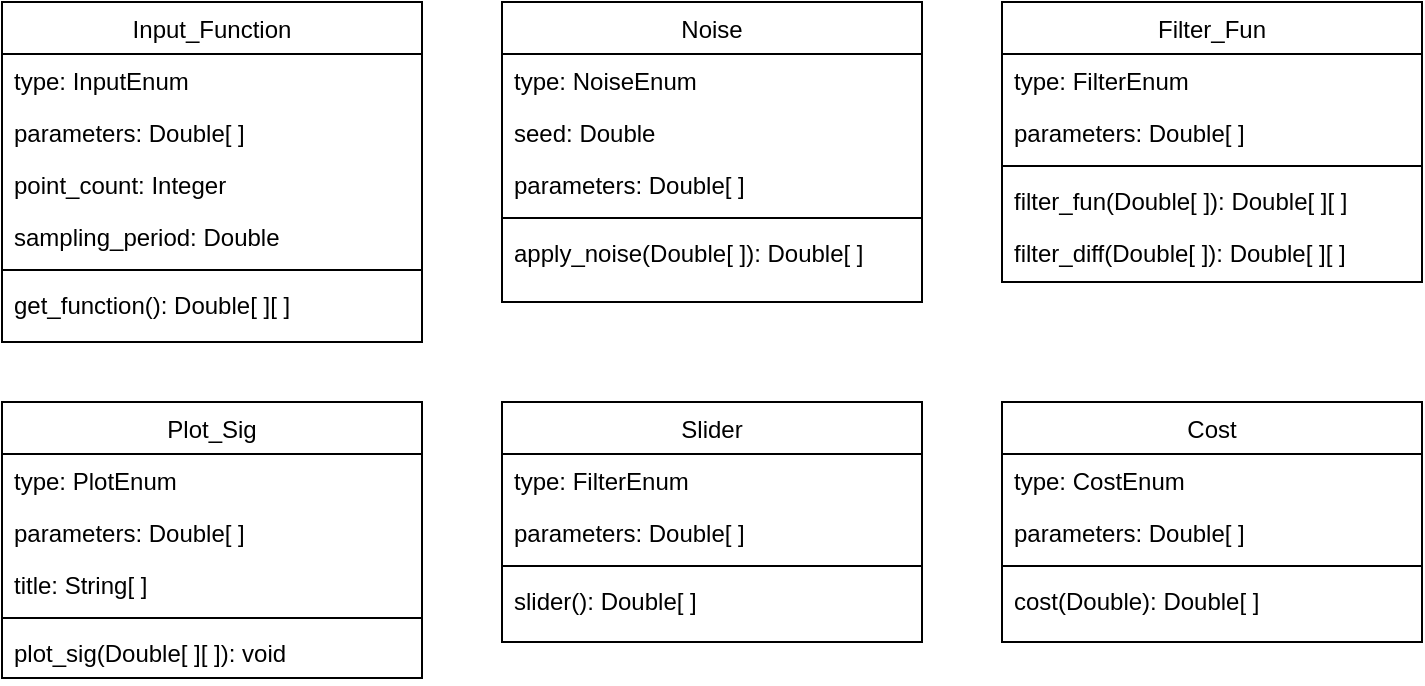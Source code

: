 <mxfile version="15.7.4" type="device" pages="7"><diagram id="C5RBs43oDa-KdzZeNtuy" name="Overview"><mxGraphModel dx="1550" dy="882" grid="1" gridSize="10" guides="1" tooltips="1" connect="1" arrows="1" fold="1" page="1" pageScale="1" pageWidth="827" pageHeight="1169" math="0" shadow="0"><root><mxCell id="WIyWlLk6GJQsqaUBKTNV-0"/><mxCell id="WIyWlLk6GJQsqaUBKTNV-1" parent="WIyWlLk6GJQsqaUBKTNV-0"/><mxCell id="zkfFHV4jXpPFQw0GAbJ--0" value="Input_Function" style="swimlane;fontStyle=0;align=center;verticalAlign=top;childLayout=stackLayout;horizontal=1;startSize=26;horizontalStack=0;resizeParent=1;resizeLast=0;collapsible=1;marginBottom=0;rounded=0;shadow=0;strokeWidth=1;" parent="WIyWlLk6GJQsqaUBKTNV-1" vertex="1"><mxGeometry x="70" y="120" width="210" height="170" as="geometry"><mxRectangle x="230" y="140" width="160" height="26" as="alternateBounds"/></mxGeometry></mxCell><mxCell id="zkfFHV4jXpPFQw0GAbJ--1" value="type: InputEnum" style="text;align=left;verticalAlign=top;spacingLeft=4;spacingRight=4;overflow=hidden;rotatable=0;points=[[0,0.5],[1,0.5]];portConstraint=eastwest;" parent="zkfFHV4jXpPFQw0GAbJ--0" vertex="1"><mxGeometry y="26" width="210" height="26" as="geometry"/></mxCell><mxCell id="zkfFHV4jXpPFQw0GAbJ--2" value="parameters: Double[ ]" style="text;align=left;verticalAlign=top;spacingLeft=4;spacingRight=4;overflow=hidden;rotatable=0;points=[[0,0.5],[1,0.5]];portConstraint=eastwest;rounded=0;shadow=0;html=0;" parent="zkfFHV4jXpPFQw0GAbJ--0" vertex="1"><mxGeometry y="52" width="210" height="26" as="geometry"/></mxCell><mxCell id="zkfFHV4jXpPFQw0GAbJ--3" value="point_count: Integer" style="text;align=left;verticalAlign=top;spacingLeft=4;spacingRight=4;overflow=hidden;rotatable=0;points=[[0,0.5],[1,0.5]];portConstraint=eastwest;rounded=0;shadow=0;html=0;" parent="zkfFHV4jXpPFQw0GAbJ--0" vertex="1"><mxGeometry y="78" width="210" height="26" as="geometry"/></mxCell><mxCell id="KwhYcBNyonUiFZKigBe7-9" value="sampling_period: Double" style="text;align=left;verticalAlign=top;spacingLeft=4;spacingRight=4;overflow=hidden;rotatable=0;points=[[0,0.5],[1,0.5]];portConstraint=eastwest;rounded=0;shadow=0;html=0;" parent="zkfFHV4jXpPFQw0GAbJ--0" vertex="1"><mxGeometry y="104" width="210" height="26" as="geometry"/></mxCell><mxCell id="zkfFHV4jXpPFQw0GAbJ--4" value="" style="line;html=1;strokeWidth=1;align=left;verticalAlign=middle;spacingTop=-1;spacingLeft=3;spacingRight=3;rotatable=0;labelPosition=right;points=[];portConstraint=eastwest;" parent="zkfFHV4jXpPFQw0GAbJ--0" vertex="1"><mxGeometry y="130" width="210" height="8" as="geometry"/></mxCell><mxCell id="zkfFHV4jXpPFQw0GAbJ--5" value="get_function(): Double[ ][ ]" style="text;align=left;verticalAlign=top;spacingLeft=4;spacingRight=4;overflow=hidden;rotatable=0;points=[[0,0.5],[1,0.5]];portConstraint=eastwest;" parent="zkfFHV4jXpPFQw0GAbJ--0" vertex="1"><mxGeometry y="138" width="210" height="26" as="geometry"/></mxCell><mxCell id="zkfFHV4jXpPFQw0GAbJ--17" value="Noise" style="swimlane;fontStyle=0;align=center;verticalAlign=top;childLayout=stackLayout;horizontal=1;startSize=26;horizontalStack=0;resizeParent=1;resizeLast=0;collapsible=1;marginBottom=0;rounded=0;shadow=0;strokeWidth=1;" parent="WIyWlLk6GJQsqaUBKTNV-1" vertex="1"><mxGeometry x="320" y="120" width="210" height="150" as="geometry"><mxRectangle x="550" y="140" width="160" height="26" as="alternateBounds"/></mxGeometry></mxCell><mxCell id="zkfFHV4jXpPFQw0GAbJ--18" value="type: NoiseEnum" style="text;align=left;verticalAlign=top;spacingLeft=4;spacingRight=4;overflow=hidden;rotatable=0;points=[[0,0.5],[1,0.5]];portConstraint=eastwest;" parent="zkfFHV4jXpPFQw0GAbJ--17" vertex="1"><mxGeometry y="26" width="210" height="26" as="geometry"/></mxCell><mxCell id="zkfFHV4jXpPFQw0GAbJ--19" value="seed: Double" style="text;align=left;verticalAlign=top;spacingLeft=4;spacingRight=4;overflow=hidden;rotatable=0;points=[[0,0.5],[1,0.5]];portConstraint=eastwest;rounded=0;shadow=0;html=0;" parent="zkfFHV4jXpPFQw0GAbJ--17" vertex="1"><mxGeometry y="52" width="210" height="26" as="geometry"/></mxCell><mxCell id="zkfFHV4jXpPFQw0GAbJ--20" value="parameters: Double[ ]" style="text;align=left;verticalAlign=top;spacingLeft=4;spacingRight=4;overflow=hidden;rotatable=0;points=[[0,0.5],[1,0.5]];portConstraint=eastwest;rounded=0;shadow=0;html=0;" parent="zkfFHV4jXpPFQw0GAbJ--17" vertex="1"><mxGeometry y="78" width="210" height="26" as="geometry"/></mxCell><mxCell id="zkfFHV4jXpPFQw0GAbJ--23" value="" style="line;html=1;strokeWidth=1;align=left;verticalAlign=middle;spacingTop=-1;spacingLeft=3;spacingRight=3;rotatable=0;labelPosition=right;points=[];portConstraint=eastwest;" parent="zkfFHV4jXpPFQw0GAbJ--17" vertex="1"><mxGeometry y="104" width="210" height="8" as="geometry"/></mxCell><mxCell id="zkfFHV4jXpPFQw0GAbJ--24" value="apply_noise(Double[ ]): Double[ ]" style="text;align=left;verticalAlign=top;spacingLeft=4;spacingRight=4;overflow=hidden;rotatable=0;points=[[0,0.5],[1,0.5]];portConstraint=eastwest;" parent="zkfFHV4jXpPFQw0GAbJ--17" vertex="1"><mxGeometry y="112" width="210" height="26" as="geometry"/></mxCell><mxCell id="KwhYcBNyonUiFZKigBe7-2" value="Filter_Fun" style="swimlane;fontStyle=0;align=center;verticalAlign=top;childLayout=stackLayout;horizontal=1;startSize=26;horizontalStack=0;resizeParent=1;resizeLast=0;collapsible=1;marginBottom=0;rounded=0;shadow=0;strokeWidth=1;" parent="WIyWlLk6GJQsqaUBKTNV-1" vertex="1"><mxGeometry x="570" y="120" width="210" height="140" as="geometry"><mxRectangle x="550" y="140" width="160" height="26" as="alternateBounds"/></mxGeometry></mxCell><mxCell id="KwhYcBNyonUiFZKigBe7-3" value="type: FilterEnum" style="text;align=left;verticalAlign=top;spacingLeft=4;spacingRight=4;overflow=hidden;rotatable=0;points=[[0,0.5],[1,0.5]];portConstraint=eastwest;" parent="KwhYcBNyonUiFZKigBe7-2" vertex="1"><mxGeometry y="26" width="210" height="26" as="geometry"/></mxCell><mxCell id="KwhYcBNyonUiFZKigBe7-5" value="parameters: Double[ ]" style="text;align=left;verticalAlign=top;spacingLeft=4;spacingRight=4;overflow=hidden;rotatable=0;points=[[0,0.5],[1,0.5]];portConstraint=eastwest;rounded=0;shadow=0;html=0;" parent="KwhYcBNyonUiFZKigBe7-2" vertex="1"><mxGeometry y="52" width="210" height="26" as="geometry"/></mxCell><mxCell id="KwhYcBNyonUiFZKigBe7-7" value="" style="line;html=1;strokeWidth=1;align=left;verticalAlign=middle;spacingTop=-1;spacingLeft=3;spacingRight=3;rotatable=0;labelPosition=right;points=[];portConstraint=eastwest;" parent="KwhYcBNyonUiFZKigBe7-2" vertex="1"><mxGeometry y="78" width="210" height="8" as="geometry"/></mxCell><mxCell id="KwhYcBNyonUiFZKigBe7-8" value="filter_fun(Double[ ]): Double[ ][ ]" style="text;align=left;verticalAlign=top;spacingLeft=4;spacingRight=4;overflow=hidden;rotatable=0;points=[[0,0.5],[1,0.5]];portConstraint=eastwest;" parent="KwhYcBNyonUiFZKigBe7-2" vertex="1"><mxGeometry y="86" width="210" height="26" as="geometry"/></mxCell><mxCell id="KwhYcBNyonUiFZKigBe7-10" value="filter_diff(Double[ ]): Double[ ][ ]" style="text;align=left;verticalAlign=top;spacingLeft=4;spacingRight=4;overflow=hidden;rotatable=0;points=[[0,0.5],[1,0.5]];portConstraint=eastwest;" parent="KwhYcBNyonUiFZKigBe7-2" vertex="1"><mxGeometry y="112" width="210" height="26" as="geometry"/></mxCell><mxCell id="KwhYcBNyonUiFZKigBe7-11" value="Cost" style="swimlane;fontStyle=0;align=center;verticalAlign=top;childLayout=stackLayout;horizontal=1;startSize=26;horizontalStack=0;resizeParent=1;resizeLast=0;collapsible=1;marginBottom=0;rounded=0;shadow=0;strokeWidth=1;" parent="WIyWlLk6GJQsqaUBKTNV-1" vertex="1"><mxGeometry x="570" y="320" width="210" height="120" as="geometry"><mxRectangle x="550" y="140" width="160" height="26" as="alternateBounds"/></mxGeometry></mxCell><mxCell id="KwhYcBNyonUiFZKigBe7-12" value="type: CostEnum" style="text;align=left;verticalAlign=top;spacingLeft=4;spacingRight=4;overflow=hidden;rotatable=0;points=[[0,0.5],[1,0.5]];portConstraint=eastwest;" parent="KwhYcBNyonUiFZKigBe7-11" vertex="1"><mxGeometry y="26" width="210" height="26" as="geometry"/></mxCell><mxCell id="KwhYcBNyonUiFZKigBe7-13" value="parameters: Double[ ]" style="text;align=left;verticalAlign=top;spacingLeft=4;spacingRight=4;overflow=hidden;rotatable=0;points=[[0,0.5],[1,0.5]];portConstraint=eastwest;rounded=0;shadow=0;html=0;" parent="KwhYcBNyonUiFZKigBe7-11" vertex="1"><mxGeometry y="52" width="210" height="26" as="geometry"/></mxCell><mxCell id="KwhYcBNyonUiFZKigBe7-14" value="" style="line;html=1;strokeWidth=1;align=left;verticalAlign=middle;spacingTop=-1;spacingLeft=3;spacingRight=3;rotatable=0;labelPosition=right;points=[];portConstraint=eastwest;" parent="KwhYcBNyonUiFZKigBe7-11" vertex="1"><mxGeometry y="78" width="210" height="8" as="geometry"/></mxCell><mxCell id="KwhYcBNyonUiFZKigBe7-15" value="cost(Double): Double[ ]" style="text;align=left;verticalAlign=top;spacingLeft=4;spacingRight=4;overflow=hidden;rotatable=0;points=[[0,0.5],[1,0.5]];portConstraint=eastwest;" parent="KwhYcBNyonUiFZKigBe7-11" vertex="1"><mxGeometry y="86" width="210" height="26" as="geometry"/></mxCell><mxCell id="1kbYpv8FW3JM_jQ3ju5R-0" value="Plot_Sig" style="swimlane;fontStyle=0;align=center;verticalAlign=top;childLayout=stackLayout;horizontal=1;startSize=26;horizontalStack=0;resizeParent=1;resizeLast=0;collapsible=1;marginBottom=0;rounded=0;shadow=0;strokeWidth=1;" parent="WIyWlLk6GJQsqaUBKTNV-1" vertex="1"><mxGeometry x="70" y="320" width="210" height="138" as="geometry"><mxRectangle x="550" y="140" width="160" height="26" as="alternateBounds"/></mxGeometry></mxCell><mxCell id="1kbYpv8FW3JM_jQ3ju5R-1" value="type: PlotEnum" style="text;align=left;verticalAlign=top;spacingLeft=4;spacingRight=4;overflow=hidden;rotatable=0;points=[[0,0.5],[1,0.5]];portConstraint=eastwest;" parent="1kbYpv8FW3JM_jQ3ju5R-0" vertex="1"><mxGeometry y="26" width="210" height="26" as="geometry"/></mxCell><mxCell id="1kbYpv8FW3JM_jQ3ju5R-2" value="parameters: Double[ ]" style="text;align=left;verticalAlign=top;spacingLeft=4;spacingRight=4;overflow=hidden;rotatable=0;points=[[0,0.5],[1,0.5]];portConstraint=eastwest;rounded=0;shadow=0;html=0;" parent="1kbYpv8FW3JM_jQ3ju5R-0" vertex="1"><mxGeometry y="52" width="210" height="26" as="geometry"/></mxCell><mxCell id="NuqwEsg-eAFXsELDSNyj-0" value="title: String[ ]" style="text;align=left;verticalAlign=top;spacingLeft=4;spacingRight=4;overflow=hidden;rotatable=0;points=[[0,0.5],[1,0.5]];portConstraint=eastwest;rounded=0;shadow=0;html=0;" parent="1kbYpv8FW3JM_jQ3ju5R-0" vertex="1"><mxGeometry y="78" width="210" height="26" as="geometry"/></mxCell><mxCell id="1kbYpv8FW3JM_jQ3ju5R-3" value="" style="line;html=1;strokeWidth=1;align=left;verticalAlign=middle;spacingTop=-1;spacingLeft=3;spacingRight=3;rotatable=0;labelPosition=right;points=[];portConstraint=eastwest;" parent="1kbYpv8FW3JM_jQ3ju5R-0" vertex="1"><mxGeometry y="104" width="210" height="8" as="geometry"/></mxCell><mxCell id="1kbYpv8FW3JM_jQ3ju5R-4" value="plot_sig(Double[ ][ ]): void" style="text;align=left;verticalAlign=top;spacingLeft=4;spacingRight=4;overflow=hidden;rotatable=0;points=[[0,0.5],[1,0.5]];portConstraint=eastwest;" parent="1kbYpv8FW3JM_jQ3ju5R-0" vertex="1"><mxGeometry y="112" width="210" height="26" as="geometry"/></mxCell><mxCell id="KY0t3UuFchocJ8h7DGoT-0" value="Slider" style="swimlane;fontStyle=0;align=center;verticalAlign=top;childLayout=stackLayout;horizontal=1;startSize=26;horizontalStack=0;resizeParent=1;resizeLast=0;collapsible=1;marginBottom=0;rounded=0;shadow=0;strokeWidth=1;" parent="WIyWlLk6GJQsqaUBKTNV-1" vertex="1"><mxGeometry x="320" y="320" width="210" height="120" as="geometry"><mxRectangle x="550" y="140" width="160" height="26" as="alternateBounds"/></mxGeometry></mxCell><mxCell id="KY0t3UuFchocJ8h7DGoT-1" value="type: FilterEnum" style="text;align=left;verticalAlign=top;spacingLeft=4;spacingRight=4;overflow=hidden;rotatable=0;points=[[0,0.5],[1,0.5]];portConstraint=eastwest;" parent="KY0t3UuFchocJ8h7DGoT-0" vertex="1"><mxGeometry y="26" width="210" height="26" as="geometry"/></mxCell><mxCell id="KY0t3UuFchocJ8h7DGoT-2" value="parameters: Double[ ]" style="text;align=left;verticalAlign=top;spacingLeft=4;spacingRight=4;overflow=hidden;rotatable=0;points=[[0,0.5],[1,0.5]];portConstraint=eastwest;rounded=0;shadow=0;html=0;" parent="KY0t3UuFchocJ8h7DGoT-0" vertex="1"><mxGeometry y="52" width="210" height="26" as="geometry"/></mxCell><mxCell id="KY0t3UuFchocJ8h7DGoT-4" value="" style="line;html=1;strokeWidth=1;align=left;verticalAlign=middle;spacingTop=-1;spacingLeft=3;spacingRight=3;rotatable=0;labelPosition=right;points=[];portConstraint=eastwest;" parent="KY0t3UuFchocJ8h7DGoT-0" vertex="1"><mxGeometry y="78" width="210" height="8" as="geometry"/></mxCell><mxCell id="KY0t3UuFchocJ8h7DGoT-5" value="slider(): Double[ ]" style="text;align=left;verticalAlign=top;spacingLeft=4;spacingRight=4;overflow=hidden;rotatable=0;points=[[0,0.5],[1,0.5]];portConstraint=eastwest;" parent="KY0t3UuFchocJ8h7DGoT-0" vertex="1"><mxGeometry y="86" width="210" height="26" as="geometry"/></mxCell></root></mxGraphModel></diagram><diagram id="tC-WoLrJayC1Y27tG3bW" name="Input_Fun"><mxGraphModel dx="1550" dy="882" grid="1" gridSize="10" guides="1" tooltips="1" connect="1" arrows="1" fold="1" page="1" pageScale="1" pageWidth="827" pageHeight="1169" math="0" shadow="0"><root><mxCell id="XpeS8olhSs86RVny0YcO-0"/><mxCell id="XpeS8olhSs86RVny0YcO-1" parent="XpeS8olhSs86RVny0YcO-0"/><mxCell id="XpeS8olhSs86RVny0YcO-2" value="InputEnum" style="swimlane;fontStyle=0;align=center;verticalAlign=top;childLayout=stackLayout;horizontal=1;startSize=26;horizontalStack=0;resizeParent=1;resizeLast=0;collapsible=1;marginBottom=0;rounded=0;shadow=0;strokeWidth=1;" parent="XpeS8olhSs86RVny0YcO-1" vertex="1"><mxGeometry x="395" y="450" width="210" height="110" as="geometry"><mxRectangle x="230" y="140" width="160" height="26" as="alternateBounds"/></mxGeometry></mxCell><mxCell id="XpeS8olhSs86RVny0YcO-11" value="&quot;sine&quot; - Sinus function" style="text;align=left;verticalAlign=top;spacingLeft=4;spacingRight=4;overflow=hidden;rotatable=0;points=[[0,0.5],[1,0.5]];portConstraint=eastwest;" parent="XpeS8olhSs86RVny0YcO-2" vertex="1"><mxGeometry y="26" width="210" height="26" as="geometry"/></mxCell><mxCell id="XpeS8olhSs86RVny0YcO-12" value="&quot;polynom&quot; - Polynom function" style="text;align=left;verticalAlign=top;spacingLeft=4;spacingRight=4;overflow=hidden;rotatable=0;points=[[0,0.5],[1,0.5]];portConstraint=eastwest;" parent="XpeS8olhSs86RVny0YcO-2" vertex="1"><mxGeometry y="52" width="210" height="26" as="geometry"/></mxCell><mxCell id="XpeS8olhSs86RVny0YcO-13" value="&quot;exp&quot; - Exponential function" style="text;align=left;verticalAlign=top;spacingLeft=4;spacingRight=4;overflow=hidden;rotatable=0;points=[[0,0.5],[1,0.5]];portConstraint=eastwest;" parent="XpeS8olhSs86RVny0YcO-2" vertex="1"><mxGeometry y="78" width="210" height="26" as="geometry"/></mxCell><mxCell id="lwU9krvjPIqPdcsb1qOJ-0" value="[x, y, y_dot] = get_fun()" style="swimlane;fontStyle=0;align=center;verticalAlign=top;childLayout=stackLayout;horizontal=1;startSize=26;horizontalStack=0;resizeParent=1;resizeLast=0;collapsible=1;marginBottom=0;rounded=0;shadow=0;strokeWidth=1;" parent="XpeS8olhSs86RVny0YcO-1" vertex="1"><mxGeometry x="320" y="120" width="360" height="298" as="geometry"><mxRectangle x="230" y="140" width="160" height="26" as="alternateBounds"/></mxGeometry></mxCell><mxCell id="lwU9krvjPIqPdcsb1qOJ-1" value="Description" style="text;align=left;verticalAlign=top;spacingLeft=4;spacingRight=4;overflow=hidden;rotatable=0;points=[[0,0.5],[1,0.5]];portConstraint=eastwest;" parent="lwU9krvjPIqPdcsb1qOJ-0" vertex="1"><mxGeometry y="26" width="360" height="26" as="geometry"/></mxCell><mxCell id="1ojEm2jWbKOqTgJiL-tw-0" value="" style="line;html=1;strokeWidth=1;align=left;verticalAlign=middle;spacingTop=-1;spacingLeft=3;spacingRight=3;rotatable=0;labelPosition=right;points=[];portConstraint=eastwest;dashed=1;dashPattern=1 4;" parent="lwU9krvjPIqPdcsb1qOJ-0" vertex="1"><mxGeometry y="52" width="360" height="8" as="geometry"/></mxCell><mxCell id="1ojEm2jWbKOqTgJiL-tw-1" value="Outputs a generated function and its derivative." style="text;align=left;verticalAlign=top;spacingLeft=4;spacingRight=4;overflow=hidden;rotatable=0;points=[[0,0.5],[1,0.5]];portConstraint=eastwest;rounded=0;shadow=0;html=0;" parent="lwU9krvjPIqPdcsb1qOJ-0" vertex="1"><mxGeometry y="60" width="360" height="26" as="geometry"/></mxCell><mxCell id="1ojEm2jWbKOqTgJiL-tw-2" value="" style="line;html=1;strokeWidth=1;align=left;verticalAlign=middle;spacingTop=-1;spacingLeft=3;spacingRight=3;rotatable=0;labelPosition=right;points=[];portConstraint=eastwest;" parent="lwU9krvjPIqPdcsb1qOJ-0" vertex="1"><mxGeometry y="86" width="360" height="8" as="geometry"/></mxCell><mxCell id="1ojEm2jWbKOqTgJiL-tw-3" value="Parameters" style="text;align=left;verticalAlign=top;spacingLeft=4;spacingRight=4;overflow=hidden;rotatable=0;points=[[0,0.5],[1,0.5]];portConstraint=eastwest;rounded=0;shadow=0;html=0;" parent="lwU9krvjPIqPdcsb1qOJ-0" vertex="1"><mxGeometry y="94" width="360" height="26" as="geometry"/></mxCell><mxCell id="lwU9krvjPIqPdcsb1qOJ-9" value="" style="line;html=1;strokeWidth=1;align=left;verticalAlign=middle;spacingTop=-1;spacingLeft=3;spacingRight=3;rotatable=0;labelPosition=right;points=[];portConstraint=eastwest;dashed=1;dashPattern=1 4;" parent="lwU9krvjPIqPdcsb1qOJ-0" vertex="1"><mxGeometry y="120" width="360" height="8" as="geometry"/></mxCell><mxCell id="lwU9krvjPIqPdcsb1qOJ-11" value="Void" style="text;align=left;verticalAlign=top;spacingLeft=4;spacingRight=4;overflow=hidden;rotatable=0;points=[[0,0.5],[1,0.5]];portConstraint=eastwest;" parent="lwU9krvjPIqPdcsb1qOJ-0" vertex="1"><mxGeometry y="128" width="360" height="26" as="geometry"/></mxCell><mxCell id="lwU9krvjPIqPdcsb1qOJ-10" value="" style="line;html=1;strokeWidth=1;align=left;verticalAlign=middle;spacingTop=-1;spacingLeft=3;spacingRight=3;rotatable=0;labelPosition=right;points=[];portConstraint=eastwest;" parent="lwU9krvjPIqPdcsb1qOJ-0" vertex="1"><mxGeometry y="154" width="360" height="8" as="geometry"/></mxCell><mxCell id="lwU9krvjPIqPdcsb1qOJ-2" value="Outputs" style="text;align=left;verticalAlign=top;spacingLeft=4;spacingRight=4;overflow=hidden;rotatable=0;points=[[0,0.5],[1,0.5]];portConstraint=eastwest;rounded=0;shadow=0;html=0;" parent="lwU9krvjPIqPdcsb1qOJ-0" vertex="1"><mxGeometry y="162" width="360" height="26" as="geometry"/></mxCell><mxCell id="UZMq4damhPCAehrQKyTG-0" value="" style="line;html=1;strokeWidth=1;align=left;verticalAlign=middle;spacingTop=-1;spacingLeft=3;spacingRight=3;rotatable=0;labelPosition=right;points=[];portConstraint=eastwest;dashed=1;dashPattern=1 4;" parent="lwU9krvjPIqPdcsb1qOJ-0" vertex="1"><mxGeometry y="188" width="360" height="8" as="geometry"/></mxCell><mxCell id="UZMq4damhPCAehrQKyTG-2" value="Double[ ][ ]: [x, y, y_dot]&#10;Outputs a three column vectors with the column length set by the object's point_length attribute. &#10;Column vector 0: time vector according to sampling period&#10;Column vector 1: function output&#10;Column vector 2: derivative of function output" style="text;align=left;verticalAlign=top;spacingLeft=4;spacingRight=4;overflow=hidden;rotatable=0;points=[[0,0.5],[1,0.5]];portConstraint=eastwest;whiteSpace=wrap;" parent="lwU9krvjPIqPdcsb1qOJ-0" vertex="1"><mxGeometry y="196" width="360" height="102" as="geometry"/></mxCell><mxCell id="3_YU9YAqCWDx20dxvPpb-0" value="Input_Fun - Attributes" style="swimlane;fontStyle=0;align=center;verticalAlign=top;childLayout=stackLayout;horizontal=1;startSize=26;horizontalStack=0;resizeParent=1;resizeLast=0;collapsible=1;marginBottom=0;rounded=0;shadow=0;strokeWidth=1;" parent="XpeS8olhSs86RVny0YcO-1" vertex="1"><mxGeometry x="70" y="120" width="240" height="450" as="geometry"><mxRectangle x="230" y="140" width="160" height="26" as="alternateBounds"/></mxGeometry></mxCell><mxCell id="3_YU9YAqCWDx20dxvPpb-1" value="type: InputEnum" style="text;align=left;verticalAlign=top;spacingLeft=4;spacingRight=4;overflow=hidden;rotatable=0;points=[[0,0.5],[1,0.5]];portConstraint=eastwest;" parent="3_YU9YAqCWDx20dxvPpb-0" vertex="1"><mxGeometry y="26" width="240" height="26" as="geometry"/></mxCell><mxCell id="3_YU9YAqCWDx20dxvPpb-9" value="" style="line;html=1;strokeWidth=1;align=left;verticalAlign=middle;spacingTop=-1;spacingLeft=3;spacingRight=3;rotatable=0;labelPosition=right;points=[];portConstraint=eastwest;dashed=1;dashPattern=1 4;" parent="3_YU9YAqCWDx20dxvPpb-0" vertex="1"><mxGeometry y="52" width="240" height="8" as="geometry"/></mxCell><mxCell id="3_YU9YAqCWDx20dxvPpb-11" value="Sets the type of function to use." style="text;align=left;verticalAlign=top;spacingLeft=4;spacingRight=4;overflow=hidden;rotatable=0;points=[[0,0.5],[1,0.5]];portConstraint=eastwest;" parent="3_YU9YAqCWDx20dxvPpb-0" vertex="1"><mxGeometry y="60" width="240" height="26" as="geometry"/></mxCell><mxCell id="3_YU9YAqCWDx20dxvPpb-10" value="" style="line;html=1;strokeWidth=1;align=left;verticalAlign=middle;spacingTop=-1;spacingLeft=3;spacingRight=3;rotatable=0;labelPosition=right;points=[];portConstraint=eastwest;" parent="3_YU9YAqCWDx20dxvPpb-0" vertex="1"><mxGeometry y="86" width="240" height="8" as="geometry"/></mxCell><mxCell id="3_YU9YAqCWDx20dxvPpb-2" value="parameters: Double[ ]" style="text;align=left;verticalAlign=top;spacingLeft=4;spacingRight=4;overflow=hidden;rotatable=0;points=[[0,0.5],[1,0.5]];portConstraint=eastwest;rounded=0;shadow=0;html=0;" parent="3_YU9YAqCWDx20dxvPpb-0" vertex="1"><mxGeometry y="94" width="240" height="26" as="geometry"/></mxCell><mxCell id="3_YU9YAqCWDx20dxvPpb-13" value="" style="line;html=1;strokeWidth=1;align=left;verticalAlign=middle;spacingTop=-1;spacingLeft=3;spacingRight=3;rotatable=0;labelPosition=right;points=[];portConstraint=eastwest;dashed=1;dashPattern=1 4;" parent="3_YU9YAqCWDx20dxvPpb-0" vertex="1"><mxGeometry y="120" width="240" height="8" as="geometry"/></mxCell><mxCell id="3_YU9YAqCWDx20dxvPpb-14" value="Sets the parameters for the function.&#10;&quot;sine&quot;: [a, f, p, o]&#10;y = a · sin(x·f+p) + o&#10;&#10;&quot;polynom&quot;: [a0, a1, a2, a3, a4, ... ]&#10;Length of vector determines polynom rank.&#10;y = a0 + a1·x + a2·x² + a3·x³ + ...&#10;&#10;&quot;exp&quot;: [a, tau, o]&#10;Describes function y = a·exp(x/tau) + o&#10;" style="text;align=left;verticalAlign=top;spacingLeft=4;spacingRight=4;overflow=hidden;rotatable=0;points=[[0,0.5],[1,0.5]];portConstraint=eastwest;" parent="3_YU9YAqCWDx20dxvPpb-0" vertex="1"><mxGeometry y="128" width="240" height="152" as="geometry"/></mxCell><mxCell id="3_YU9YAqCWDx20dxvPpb-15" value="" style="line;html=1;strokeWidth=1;align=left;verticalAlign=middle;spacingTop=-1;spacingLeft=3;spacingRight=3;rotatable=0;labelPosition=right;points=[];portConstraint=eastwest;" parent="3_YU9YAqCWDx20dxvPpb-0" vertex="1"><mxGeometry y="280" width="240" height="8" as="geometry"/></mxCell><mxCell id="3_YU9YAqCWDx20dxvPpb-3" value="point_count: Integer" style="text;align=left;verticalAlign=top;spacingLeft=4;spacingRight=4;overflow=hidden;rotatable=0;points=[[0,0.5],[1,0.5]];portConstraint=eastwest;rounded=0;shadow=0;html=0;" parent="3_YU9YAqCWDx20dxvPpb-0" vertex="1"><mxGeometry y="288" width="240" height="26" as="geometry"/></mxCell><mxCell id="3_YU9YAqCWDx20dxvPpb-16" value="" style="line;html=1;strokeWidth=1;align=left;verticalAlign=middle;spacingTop=-1;spacingLeft=3;spacingRight=3;rotatable=0;labelPosition=right;points=[];portConstraint=eastwest;dashed=1;dashPattern=1 4;" parent="3_YU9YAqCWDx20dxvPpb-0" vertex="1"><mxGeometry y="314" width="240" height="8" as="geometry"/></mxCell><mxCell id="3_YU9YAqCWDx20dxvPpb-18" value="Sets the length of the output column vectors." style="text;align=left;verticalAlign=top;spacingLeft=4;spacingRight=4;overflow=hidden;rotatable=0;points=[[0,0.5],[1,0.5]];portConstraint=eastwest;rounded=0;shadow=0;html=0;whiteSpace=wrap;" parent="3_YU9YAqCWDx20dxvPpb-0" vertex="1"><mxGeometry y="322" width="240" height="38" as="geometry"/></mxCell><mxCell id="3_YU9YAqCWDx20dxvPpb-17" value="" style="line;html=1;strokeWidth=1;align=left;verticalAlign=middle;spacingTop=-1;spacingLeft=3;spacingRight=3;rotatable=0;labelPosition=right;points=[];portConstraint=eastwest;" parent="3_YU9YAqCWDx20dxvPpb-0" vertex="1"><mxGeometry y="360" width="240" height="8" as="geometry"/></mxCell><mxCell id="3_YU9YAqCWDx20dxvPpb-4" value="sampling_period: Double" style="text;align=left;verticalAlign=top;spacingLeft=4;spacingRight=4;overflow=hidden;rotatable=0;points=[[0,0.5],[1,0.5]];portConstraint=eastwest;rounded=0;shadow=0;html=0;" parent="3_YU9YAqCWDx20dxvPpb-0" vertex="1"><mxGeometry y="368" width="240" height="26" as="geometry"/></mxCell><mxCell id="3_YU9YAqCWDx20dxvPpb-19" value="" style="line;html=1;strokeWidth=1;align=left;verticalAlign=middle;spacingTop=-1;spacingLeft=3;spacingRight=3;rotatable=0;labelPosition=right;points=[];portConstraint=eastwest;dashed=1;dashPattern=1 4;" parent="3_YU9YAqCWDx20dxvPpb-0" vertex="1"><mxGeometry y="394" width="240" height="8" as="geometry"/></mxCell><mxCell id="3_YU9YAqCWDx20dxvPpb-20" value="Sets the sampling period for the function." style="text;align=left;verticalAlign=top;spacingLeft=4;spacingRight=4;overflow=hidden;rotatable=0;points=[[0,0.5],[1,0.5]];portConstraint=eastwest;whiteSpace=wrap;" parent="3_YU9YAqCWDx20dxvPpb-0" vertex="1"><mxGeometry y="402" width="240" height="38" as="geometry"/></mxCell></root></mxGraphModel></diagram><diagram id="VQOup4OC3ViupeUQLqaV" name="Noise"><mxGraphModel dx="981" dy="548" grid="1" gridSize="10" guides="1" tooltips="1" connect="1" arrows="1" fold="1" page="1" pageScale="1" pageWidth="827" pageHeight="1169" math="0" shadow="0"><root><mxCell id="PRtWvcatacPaSAZ3V_iP-0"/><mxCell id="PRtWvcatacPaSAZ3V_iP-1" parent="PRtWvcatacPaSAZ3V_iP-0"/><mxCell id="9zqOb8z7Uw60Eq0etvO5-0" value="Noise - Attributes" style="swimlane;fontStyle=0;align=center;verticalAlign=top;childLayout=stackLayout;horizontal=1;startSize=26;horizontalStack=0;resizeParent=1;resizeLast=0;collapsible=1;marginBottom=0;rounded=0;shadow=0;strokeWidth=1;" parent="PRtWvcatacPaSAZ3V_iP-1" vertex="1"><mxGeometry x="150" y="150" width="210" height="410" as="geometry"><mxRectangle x="550" y="140" width="160" height="26" as="alternateBounds"/></mxGeometry></mxCell><mxCell id="9zqOb8z7Uw60Eq0etvO5-1" value="type: NoiseEnum" style="text;align=left;verticalAlign=top;spacingLeft=4;spacingRight=4;overflow=hidden;rotatable=0;points=[[0,0.5],[1,0.5]];portConstraint=eastwest;" parent="9zqOb8z7Uw60Eq0etvO5-0" vertex="1"><mxGeometry y="26" width="210" height="26" as="geometry"/></mxCell><mxCell id="4XUqMFtaQZGYeO4V-RXU-0" value="" style="line;html=1;strokeWidth=1;align=left;verticalAlign=middle;spacingTop=-1;spacingLeft=3;spacingRight=3;rotatable=0;labelPosition=right;points=[];portConstraint=eastwest;dashed=1;dashPattern=1 4;" parent="9zqOb8z7Uw60Eq0etvO5-0" vertex="1"><mxGeometry y="52" width="210" height="8" as="geometry"/></mxCell><mxCell id="4XUqMFtaQZGYeO4V-RXU-1" value="Sets the type of function to use." style="text;align=left;verticalAlign=top;spacingLeft=4;spacingRight=4;overflow=hidden;rotatable=0;points=[[0,0.5],[1,0.5]];portConstraint=eastwest;" parent="9zqOb8z7Uw60Eq0etvO5-0" vertex="1"><mxGeometry y="60" width="210" height="26" as="geometry"/></mxCell><mxCell id="4XUqMFtaQZGYeO4V-RXU-2" value="" style="line;html=1;strokeWidth=1;align=left;verticalAlign=middle;spacingTop=-1;spacingLeft=3;spacingRight=3;rotatable=0;labelPosition=right;points=[];portConstraint=eastwest;" parent="9zqOb8z7Uw60Eq0etvO5-0" vertex="1"><mxGeometry y="86" width="210" height="8" as="geometry"/></mxCell><mxCell id="9zqOb8z7Uw60Eq0etvO5-2" value="seed: Double" style="text;align=left;verticalAlign=top;spacingLeft=4;spacingRight=4;overflow=hidden;rotatable=0;points=[[0,0.5],[1,0.5]];portConstraint=eastwest;rounded=0;shadow=0;html=0;" parent="9zqOb8z7Uw60Eq0etvO5-0" vertex="1"><mxGeometry y="94" width="210" height="26" as="geometry"/></mxCell><mxCell id="7ZGsf6clquOgX7bJoE6w-0" value="" style="line;html=1;strokeWidth=1;align=left;verticalAlign=middle;spacingTop=-1;spacingLeft=3;spacingRight=3;rotatable=0;labelPosition=right;points=[];portConstraint=eastwest;dashed=1;dashPattern=1 4;" parent="9zqOb8z7Uw60Eq0etvO5-0" vertex="1"><mxGeometry y="120" width="210" height="8" as="geometry"/></mxCell><mxCell id="7ZGsf6clquOgX7bJoE6w-1" value="Sets the seed for the noise (does not apply to Quantization Noise)" style="text;align=left;verticalAlign=top;spacingLeft=4;spacingRight=4;overflow=hidden;rotatable=0;points=[[0,0.5],[1,0.5]];portConstraint=eastwest;whiteSpace=wrap;" parent="9zqOb8z7Uw60Eq0etvO5-0" vertex="1"><mxGeometry y="128" width="210" height="42" as="geometry"/></mxCell><mxCell id="7ZGsf6clquOgX7bJoE6w-2" value="" style="line;html=1;strokeWidth=1;align=left;verticalAlign=middle;spacingTop=-1;spacingLeft=3;spacingRight=3;rotatable=0;labelPosition=right;points=[];portConstraint=eastwest;" parent="9zqOb8z7Uw60Eq0etvO5-0" vertex="1"><mxGeometry y="170" width="210" height="8" as="geometry"/></mxCell><mxCell id="9zqOb8z7Uw60Eq0etvO5-3" value="parameters: Double[ ]" style="text;align=left;verticalAlign=top;spacingLeft=4;spacingRight=4;overflow=hidden;rotatable=0;points=[[0,0.5],[1,0.5]];portConstraint=eastwest;rounded=0;shadow=0;html=0;" parent="9zqOb8z7Uw60Eq0etvO5-0" vertex="1"><mxGeometry y="178" width="210" height="26" as="geometry"/></mxCell><mxCell id="7ZGsf6clquOgX7bJoE6w-3" value="" style="line;html=1;strokeWidth=1;align=left;verticalAlign=middle;spacingTop=-1;spacingLeft=3;spacingRight=3;rotatable=0;labelPosition=right;points=[];portConstraint=eastwest;dashed=1;dashPattern=1 4;" parent="9zqOb8z7Uw60Eq0etvO5-0" vertex="1"><mxGeometry y="204" width="210" height="8" as="geometry"/></mxCell><mxCell id="7ZGsf6clquOgX7bJoE6w-4" value="Sets the parameters for the noise&#10;&quot;white&quot;: [s]&#10;s sets standard deviation&#10;&#10;&quot;pink&quot;: [s]&#10;s sets standard deviation at 1 Hz&#10;&#10;&quot;brown&quot;: [s]&#10;s sets standard deviation at 1 Hz&#10;&#10;&quot;quant&quot;: [q, o]&#10;q sets quantization steps&#10;o sets zero offset" style="text;align=left;verticalAlign=top;spacingLeft=4;spacingRight=4;overflow=hidden;rotatable=0;points=[[0,0.5],[1,0.5]];portConstraint=eastwest;whiteSpace=wrap;" parent="9zqOb8z7Uw60Eq0etvO5-0" vertex="1"><mxGeometry y="212" width="210" height="198" as="geometry"/></mxCell><mxCell id="aVYM0AhJpJCxnsyATBOY-0" value="NoiseEnum" style="swimlane;fontStyle=0;align=center;verticalAlign=top;childLayout=stackLayout;horizontal=1;startSize=26;horizontalStack=0;resizeParent=1;resizeLast=0;collapsible=1;marginBottom=0;rounded=0;shadow=0;strokeWidth=1;" parent="PRtWvcatacPaSAZ3V_iP-1" vertex="1"><mxGeometry x="455" y="440" width="210" height="130" as="geometry"><mxRectangle x="230" y="140" width="160" height="26" as="alternateBounds"/></mxGeometry></mxCell><mxCell id="aVYM0AhJpJCxnsyATBOY-1" value="&quot;white&quot; - White Noise" style="text;align=left;verticalAlign=top;spacingLeft=4;spacingRight=4;overflow=hidden;rotatable=0;points=[[0,0.5],[1,0.5]];portConstraint=eastwest;" parent="aVYM0AhJpJCxnsyATBOY-0" vertex="1"><mxGeometry y="26" width="210" height="26" as="geometry"/></mxCell><mxCell id="aVYM0AhJpJCxnsyATBOY-5" value="&quot;pink&quot; - Pink Noise" style="text;align=left;verticalAlign=top;spacingLeft=4;spacingRight=4;overflow=hidden;rotatable=0;points=[[0,0.5],[1,0.5]];portConstraint=eastwest;" parent="aVYM0AhJpJCxnsyATBOY-0" vertex="1"><mxGeometry y="52" width="210" height="26" as="geometry"/></mxCell><mxCell id="aVYM0AhJpJCxnsyATBOY-4" value="&quot;brown&quot; - Brownian Noise" style="text;align=left;verticalAlign=top;spacingLeft=4;spacingRight=4;overflow=hidden;rotatable=0;points=[[0,0.5],[1,0.5]];portConstraint=eastwest;" parent="aVYM0AhJpJCxnsyATBOY-0" vertex="1"><mxGeometry y="78" width="210" height="26" as="geometry"/></mxCell><mxCell id="aVYM0AhJpJCxnsyATBOY-3" value="&quot;quant&quot; - Quanitization Noise" style="text;align=left;verticalAlign=top;spacingLeft=4;spacingRight=4;overflow=hidden;rotatable=0;points=[[0,0.5],[1,0.5]];portConstraint=eastwest;" parent="aVYM0AhJpJCxnsyATBOY-0" vertex="1"><mxGeometry y="104" width="210" height="26" as="geometry"/></mxCell><mxCell id="qURZKzePNhDqwX5BCr7G-0" value="[y] = apply_noise(x)" style="swimlane;fontStyle=0;align=center;verticalAlign=top;childLayout=stackLayout;horizontal=1;startSize=26;horizontalStack=0;resizeParent=1;resizeLast=0;collapsible=1;marginBottom=0;rounded=0;shadow=0;strokeWidth=1;" parent="PRtWvcatacPaSAZ3V_iP-1" vertex="1"><mxGeometry x="380" y="150" width="360" height="280" as="geometry"><mxRectangle x="230" y="140" width="160" height="26" as="alternateBounds"/></mxGeometry></mxCell><mxCell id="Ab6sI5wQdrBQdZh3707V-0" value="Description" style="text;align=left;verticalAlign=top;spacingLeft=4;spacingRight=4;overflow=hidden;rotatable=0;points=[[0,0.5],[1,0.5]];portConstraint=eastwest;" parent="qURZKzePNhDqwX5BCr7G-0" vertex="1"><mxGeometry y="26" width="360" height="26" as="geometry"/></mxCell><mxCell id="Ab6sI5wQdrBQdZh3707V-1" value="" style="line;html=1;strokeWidth=1;align=left;verticalAlign=middle;spacingTop=-1;spacingLeft=3;spacingRight=3;rotatable=0;labelPosition=right;points=[];portConstraint=eastwest;dashed=1;dashPattern=1 4;" parent="qURZKzePNhDqwX5BCr7G-0" vertex="1"><mxGeometry y="52" width="360" height="8" as="geometry"/></mxCell><mxCell id="Ab6sI5wQdrBQdZh3707V-2" value="Applies noise to a given function." style="text;align=left;verticalAlign=top;spacingLeft=4;spacingRight=4;overflow=hidden;rotatable=0;points=[[0,0.5],[1,0.5]];portConstraint=eastwest;rounded=0;shadow=0;html=0;" parent="qURZKzePNhDqwX5BCr7G-0" vertex="1"><mxGeometry y="60" width="360" height="26" as="geometry"/></mxCell><mxCell id="Ab6sI5wQdrBQdZh3707V-3" value="" style="line;html=1;strokeWidth=1;align=left;verticalAlign=middle;spacingTop=-1;spacingLeft=3;spacingRight=3;rotatable=0;labelPosition=right;points=[];portConstraint=eastwest;" parent="qURZKzePNhDqwX5BCr7G-0" vertex="1"><mxGeometry y="86" width="360" height="8" as="geometry"/></mxCell><mxCell id="qURZKzePNhDqwX5BCr7G-1" value="Parameters" style="text;align=left;verticalAlign=top;spacingLeft=4;spacingRight=4;overflow=hidden;rotatable=0;points=[[0,0.5],[1,0.5]];portConstraint=eastwest;" parent="qURZKzePNhDqwX5BCr7G-0" vertex="1"><mxGeometry y="94" width="360" height="26" as="geometry"/></mxCell><mxCell id="qURZKzePNhDqwX5BCr7G-2" value="" style="line;html=1;strokeWidth=1;align=left;verticalAlign=middle;spacingTop=-1;spacingLeft=3;spacingRight=3;rotatable=0;labelPosition=right;points=[];portConstraint=eastwest;dashed=1;dashPattern=1 4;" parent="qURZKzePNhDqwX5BCr7G-0" vertex="1"><mxGeometry y="120" width="360" height="8" as="geometry"/></mxCell><mxCell id="qURZKzePNhDqwX5BCr7G-3" value="Double[ ]: x&#10;Input column vector" style="text;align=left;verticalAlign=top;spacingLeft=4;spacingRight=4;overflow=hidden;rotatable=0;points=[[0,0.5],[1,0.5]];portConstraint=eastwest;" parent="qURZKzePNhDqwX5BCr7G-0" vertex="1"><mxGeometry y="128" width="360" height="40" as="geometry"/></mxCell><mxCell id="qURZKzePNhDqwX5BCr7G-4" value="" style="line;html=1;strokeWidth=1;align=left;verticalAlign=middle;spacingTop=-1;spacingLeft=3;spacingRight=3;rotatable=0;labelPosition=right;points=[];portConstraint=eastwest;" parent="qURZKzePNhDqwX5BCr7G-0" vertex="1"><mxGeometry y="168" width="360" height="8" as="geometry"/></mxCell><mxCell id="qURZKzePNhDqwX5BCr7G-5" value="Outputs" style="text;align=left;verticalAlign=top;spacingLeft=4;spacingRight=4;overflow=hidden;rotatable=0;points=[[0,0.5],[1,0.5]];portConstraint=eastwest;rounded=0;shadow=0;html=0;" parent="qURZKzePNhDqwX5BCr7G-0" vertex="1"><mxGeometry y="176" width="360" height="26" as="geometry"/></mxCell><mxCell id="qURZKzePNhDqwX5BCr7G-6" value="" style="line;html=1;strokeWidth=1;align=left;verticalAlign=middle;spacingTop=-1;spacingLeft=3;spacingRight=3;rotatable=0;labelPosition=right;points=[];portConstraint=eastwest;dashed=1;dashPattern=1 4;" parent="qURZKzePNhDqwX5BCr7G-0" vertex="1"><mxGeometry y="202" width="360" height="8" as="geometry"/></mxCell><mxCell id="qURZKzePNhDqwX5BCr7G-7" value="Double[ ]: y&#10;Outputs a column vector with the length of the input column vector according to y = x + noise. The noise vector is generated according to the parameters and type of the object's attributes." style="text;align=left;verticalAlign=top;spacingLeft=4;spacingRight=4;overflow=hidden;rotatable=0;points=[[0,0.5],[1,0.5]];portConstraint=eastwest;whiteSpace=wrap;" parent="qURZKzePNhDqwX5BCr7G-0" vertex="1"><mxGeometry y="210" width="360" height="70" as="geometry"/></mxCell></root></mxGraphModel></diagram><diagram id="McahWi9qjt9ilB-T1Zvd" name="Filter"><mxGraphModel dx="1185" dy="662" grid="1" gridSize="10" guides="1" tooltips="1" connect="1" arrows="1" fold="1" page="1" pageScale="1" pageWidth="827" pageHeight="1169" math="0" shadow="0"><root><mxCell id="MZARjOhb7F1nnft3UK-k-0"/><mxCell id="MZARjOhb7F1nnft3UK-k-1" parent="MZARjOhb7F1nnft3UK-k-0"/><mxCell id="MZARjOhb7F1nnft3UK-k-2" value="FilterEnum" style="swimlane;fontStyle=0;align=center;verticalAlign=top;childLayout=stackLayout;horizontal=1;startSize=26;horizontalStack=0;resizeParent=1;resizeLast=0;collapsible=1;marginBottom=0;rounded=0;shadow=0;strokeWidth=1;" parent="MZARjOhb7F1nnft3UK-k-1" vertex="1"><mxGeometry x="135" y="585" width="260" height="220" as="geometry"><mxRectangle x="230" y="140" width="160" height="26" as="alternateBounds"/></mxGeometry></mxCell><mxCell id="MZARjOhb7F1nnft3UK-k-3" value="&quot;diff_Quotient&quot; - Gleitender Differenzenquotient" style="text;align=left;verticalAlign=top;spacingLeft=4;spacingRight=4;overflow=hidden;rotatable=0;points=[[0,0.5],[1,0.5]];portConstraint=eastwest;" parent="MZARjOhb7F1nnft3UK-k-2" vertex="1"><mxGeometry y="26" width="260" height="26" as="geometry"/></mxCell><mxCell id="MZARjOhb7F1nnft3UK-k-4" value="&quot;Brown_Holt&quot; - Lineare Exponentielle Glättung" style="text;align=left;verticalAlign=top;spacingLeft=4;spacingRight=4;overflow=hidden;rotatable=0;points=[[0,0.5],[1,0.5]];portConstraint=eastwest;" parent="MZARjOhb7F1nnft3UK-k-2" vertex="1"><mxGeometry y="52" width="260" height="26" as="geometry"/></mxCell><mxCell id="MZARjOhb7F1nnft3UK-k-5" value="&quot;Sav_Gol&quot; - Savitzky-Golay-Filter" style="text;align=left;verticalAlign=top;spacingLeft=4;spacingRight=4;overflow=hidden;rotatable=0;points=[[0,0.5],[1,0.5]];portConstraint=eastwest;" parent="MZARjOhb7F1nnft3UK-k-2" vertex="1"><mxGeometry y="78" width="260" height="26" as="geometry"/></mxCell><mxCell id="MZARjOhb7F1nnft3UK-k-6" value="&quot;Wiener&quot; - Wiener-Filter" style="text;align=left;verticalAlign=top;spacingLeft=4;spacingRight=4;overflow=hidden;rotatable=0;points=[[0,0.5],[1,0.5]];portConstraint=eastwest;" parent="MZARjOhb7F1nnft3UK-k-2" vertex="1"><mxGeometry y="104" width="260" height="26" as="geometry"/></mxCell><mxCell id="MZARjOhb7F1nnft3UK-k-7" value="&quot;Butterworth&quot; - Butterworth-Filter" style="text;align=left;verticalAlign=top;spacingLeft=4;spacingRight=4;overflow=hidden;rotatable=0;points=[[0,0.5],[1,0.5]];portConstraint=eastwest;" parent="MZARjOhb7F1nnft3UK-k-2" vertex="1"><mxGeometry y="130" width="260" height="26" as="geometry"/></mxCell><mxCell id="MZARjOhb7F1nnft3UK-k-8" value="&quot;Chebychev&quot; - Chebychev-Filter" style="text;align=left;verticalAlign=top;spacingLeft=4;spacingRight=4;overflow=hidden;rotatable=0;points=[[0,0.5],[1,0.5]];portConstraint=eastwest;" parent="MZARjOhb7F1nnft3UK-k-2" vertex="1"><mxGeometry y="156" width="260" height="26" as="geometry"/></mxCell><mxCell id="MZARjOhb7F1nnft3UK-k-9" value="&quot;Rob_Ex_Diff&quot; - Robust-Exact-Differentiator" style="text;align=left;verticalAlign=top;spacingLeft=4;spacingRight=4;overflow=hidden;rotatable=0;points=[[0,0.5],[1,0.5]];portConstraint=eastwest;" parent="MZARjOhb7F1nnft3UK-k-2" vertex="1"><mxGeometry y="182" width="260" height="26" as="geometry"/></mxCell><mxCell id="6hzY-0OSLCpzDoGe-9hE-0" value="Filter_Fun - Attributes" style="swimlane;fontStyle=0;align=center;verticalAlign=top;childLayout=stackLayout;horizontal=1;startSize=26;horizontalStack=0;resizeParent=1;resizeLast=0;collapsible=1;marginBottom=0;rounded=0;shadow=0;strokeWidth=1;" parent="MZARjOhb7F1nnft3UK-k-1" vertex="1"><mxGeometry x="160" y="120" width="210" height="450" as="geometry"><mxRectangle x="230" y="140" width="160" height="26" as="alternateBounds"/></mxGeometry></mxCell><mxCell id="6hzY-0OSLCpzDoGe-9hE-1" value="type: FilterEnum" style="text;align=left;verticalAlign=top;spacingLeft=4;spacingRight=4;overflow=hidden;rotatable=0;points=[[0,0.5],[1,0.5]];portConstraint=eastwest;" parent="6hzY-0OSLCpzDoGe-9hE-0" vertex="1"><mxGeometry y="26" width="210" height="26" as="geometry"/></mxCell><mxCell id="6hzY-0OSLCpzDoGe-9hE-2" value="" style="line;html=1;strokeWidth=1;align=left;verticalAlign=middle;spacingTop=-1;spacingLeft=3;spacingRight=3;rotatable=0;labelPosition=right;points=[];portConstraint=eastwest;dashed=1;dashPattern=1 4;" parent="6hzY-0OSLCpzDoGe-9hE-0" vertex="1"><mxGeometry y="52" width="210" height="8" as="geometry"/></mxCell><mxCell id="6hzY-0OSLCpzDoGe-9hE-3" value="Sets the type of function to use." style="text;align=left;verticalAlign=top;spacingLeft=4;spacingRight=4;overflow=hidden;rotatable=0;points=[[0,0.5],[1,0.5]];portConstraint=eastwest;" parent="6hzY-0OSLCpzDoGe-9hE-0" vertex="1"><mxGeometry y="60" width="210" height="26" as="geometry"/></mxCell><mxCell id="6hzY-0OSLCpzDoGe-9hE-4" value="" style="line;html=1;strokeWidth=1;align=left;verticalAlign=middle;spacingTop=-1;spacingLeft=3;spacingRight=3;rotatable=0;labelPosition=right;points=[];portConstraint=eastwest;" parent="6hzY-0OSLCpzDoGe-9hE-0" vertex="1"><mxGeometry y="86" width="210" height="8" as="geometry"/></mxCell><mxCell id="6hzY-0OSLCpzDoGe-9hE-5" value="parameters: Double[ ]" style="text;align=left;verticalAlign=top;spacingLeft=4;spacingRight=4;overflow=hidden;rotatable=0;points=[[0,0.5],[1,0.5]];portConstraint=eastwest;rounded=0;shadow=0;html=0;" parent="6hzY-0OSLCpzDoGe-9hE-0" vertex="1"><mxGeometry y="94" width="210" height="26" as="geometry"/></mxCell><mxCell id="6hzY-0OSLCpzDoGe-9hE-6" value="" style="line;html=1;strokeWidth=1;align=left;verticalAlign=middle;spacingTop=-1;spacingLeft=3;spacingRight=3;rotatable=0;labelPosition=right;points=[];portConstraint=eastwest;dashed=1;dashPattern=1 4;" parent="6hzY-0OSLCpzDoGe-9hE-0" vertex="1"><mxGeometry y="120" width="210" height="8" as="geometry"/></mxCell><mxCell id="6hzY-0OSLCpzDoGe-9hE-7" value="Sets the parameters for the function.&#10;&quot;diffQuotient&quot;: [w]&#10;w is an Integer and sets window size&#10;&#10;&quot;BrownHolt&quot;: [a]&#10;a is smoothing constant&#10;0 ≤ a ≤ 1&#10;&#10;&quot;SavitzkyGolay&quot;: [~]&#10;~&#10;&#10;&quot;Wiener&quot;: [~]&#10;~&#10;&#10;&quot;Butterworth&quot;: [~]&#10;~&#10;&#10;&quot;Chebychev&quot;: [~]&#10;~&#10;&#10;&quot;RobExDiff&quot;: [~]&#10;~&#10;&#10;" style="text;align=left;verticalAlign=top;spacingLeft=4;spacingRight=4;overflow=hidden;rotatable=0;points=[[0,0.5],[1,0.5]];portConstraint=eastwest;" parent="6hzY-0OSLCpzDoGe-9hE-0" vertex="1"><mxGeometry y="128" width="210" height="312" as="geometry"/></mxCell><mxCell id="kShJ3JVcT_7veQiZFMit-0" value="[y] = filter_fun(t, x, para)" style="swimlane;fontStyle=0;align=center;verticalAlign=top;childLayout=stackLayout;horizontal=1;startSize=26;horizontalStack=0;resizeParent=1;resizeLast=0;collapsible=1;marginBottom=0;rounded=0;shadow=0;strokeWidth=1;" parent="MZARjOhb7F1nnft3UK-k-1" vertex="1"><mxGeometry x="404" y="120" width="360" height="270" as="geometry"><mxRectangle x="230" y="140" width="160" height="26" as="alternateBounds"/></mxGeometry></mxCell><mxCell id="kShJ3JVcT_7veQiZFMit-1" value="Description" style="text;align=left;verticalAlign=top;spacingLeft=4;spacingRight=4;overflow=hidden;rotatable=0;points=[[0,0.5],[1,0.5]];portConstraint=eastwest;" parent="kShJ3JVcT_7veQiZFMit-0" vertex="1"><mxGeometry y="26" width="360" height="26" as="geometry"/></mxCell><mxCell id="kShJ3JVcT_7veQiZFMit-2" value="" style="line;html=1;strokeWidth=1;align=left;verticalAlign=middle;spacingTop=-1;spacingLeft=3;spacingRight=3;rotatable=0;labelPosition=right;points=[];portConstraint=eastwest;dashed=1;dashPattern=1 4;" parent="kShJ3JVcT_7veQiZFMit-0" vertex="1"><mxGeometry y="52" width="360" height="8" as="geometry"/></mxCell><mxCell id="kShJ3JVcT_7veQiZFMit-3" value="Applies a filter function to a column vector." style="text;align=left;verticalAlign=top;spacingLeft=4;spacingRight=4;overflow=hidden;rotatable=0;points=[[0,0.5],[1,0.5]];portConstraint=eastwest;rounded=0;shadow=0;html=0;" parent="kShJ3JVcT_7veQiZFMit-0" vertex="1"><mxGeometry y="60" width="360" height="26" as="geometry"/></mxCell><mxCell id="kShJ3JVcT_7veQiZFMit-4" value="" style="line;html=1;strokeWidth=1;align=left;verticalAlign=middle;spacingTop=-1;spacingLeft=3;spacingRight=3;rotatable=0;labelPosition=right;points=[];portConstraint=eastwest;" parent="kShJ3JVcT_7veQiZFMit-0" vertex="1"><mxGeometry y="86" width="360" height="8" as="geometry"/></mxCell><mxCell id="kShJ3JVcT_7veQiZFMit-5" value="Parameters" style="text;align=left;verticalAlign=top;spacingLeft=4;spacingRight=4;overflow=hidden;rotatable=0;points=[[0,0.5],[1,0.5]];portConstraint=eastwest;" parent="kShJ3JVcT_7veQiZFMit-0" vertex="1"><mxGeometry y="94" width="360" height="26" as="geometry"/></mxCell><mxCell id="kShJ3JVcT_7veQiZFMit-6" value="" style="line;html=1;strokeWidth=1;align=left;verticalAlign=middle;spacingTop=-1;spacingLeft=3;spacingRight=3;rotatable=0;labelPosition=right;points=[];portConstraint=eastwest;dashed=1;dashPattern=1 4;" parent="kShJ3JVcT_7veQiZFMit-0" vertex="1"><mxGeometry y="120" width="360" height="8" as="geometry"/></mxCell><mxCell id="kShJ3JVcT_7veQiZFMit-7" value="Double[ ][ ]: [t, x]&#10;Input column vector with time t and signal x" style="text;align=left;verticalAlign=top;spacingLeft=4;spacingRight=4;overflow=hidden;rotatable=0;points=[[0,0.5],[1,0.5]];portConstraint=eastwest;" parent="kShJ3JVcT_7veQiZFMit-0" vertex="1"><mxGeometry y="128" width="360" height="40" as="geometry"/></mxCell><mxCell id="kShJ3JVcT_7veQiZFMit-8" value="" style="line;html=1;strokeWidth=1;align=left;verticalAlign=middle;spacingTop=-1;spacingLeft=3;spacingRight=3;rotatable=0;labelPosition=right;points=[];portConstraint=eastwest;" parent="kShJ3JVcT_7veQiZFMit-0" vertex="1"><mxGeometry y="168" width="360" height="8" as="geometry"/></mxCell><mxCell id="kShJ3JVcT_7veQiZFMit-9" value="Outputs" style="text;align=left;verticalAlign=top;spacingLeft=4;spacingRight=4;overflow=hidden;rotatable=0;points=[[0,0.5],[1,0.5]];portConstraint=eastwest;rounded=0;shadow=0;html=0;" parent="kShJ3JVcT_7veQiZFMit-0" vertex="1"><mxGeometry y="176" width="360" height="26" as="geometry"/></mxCell><mxCell id="kShJ3JVcT_7veQiZFMit-10" value="" style="line;html=1;strokeWidth=1;align=left;verticalAlign=middle;spacingTop=-1;spacingLeft=3;spacingRight=3;rotatable=0;labelPosition=right;points=[];portConstraint=eastwest;dashed=1;dashPattern=1 4;" parent="kShJ3JVcT_7veQiZFMit-0" vertex="1"><mxGeometry y="202" width="360" height="8" as="geometry"/></mxCell><mxCell id="kShJ3JVcT_7veQiZFMit-11" value="Double[ ]: y&#10;Outputs the filtered signal in a column vector with the length of the input column vector." style="text;align=left;verticalAlign=top;spacingLeft=4;spacingRight=4;overflow=hidden;rotatable=0;points=[[0,0.5],[1,0.5]];portConstraint=eastwest;whiteSpace=wrap;" parent="kShJ3JVcT_7veQiZFMit-0" vertex="1"><mxGeometry y="210" width="360" height="60" as="geometry"/></mxCell><mxCell id="sy2rGOKeQK7Xmfvf-vGx-0" value="[y] = filter_diff(t, x, para)" style="swimlane;fontStyle=0;align=center;verticalAlign=top;childLayout=stackLayout;horizontal=1;startSize=26;horizontalStack=0;resizeParent=1;resizeLast=0;collapsible=1;marginBottom=0;rounded=0;shadow=0;strokeWidth=1;" parent="MZARjOhb7F1nnft3UK-k-1" vertex="1"><mxGeometry x="404" y="430" width="360" height="270" as="geometry"><mxRectangle x="230" y="140" width="160" height="26" as="alternateBounds"/></mxGeometry></mxCell><mxCell id="sy2rGOKeQK7Xmfvf-vGx-1" value="Description" style="text;align=left;verticalAlign=top;spacingLeft=4;spacingRight=4;overflow=hidden;rotatable=0;points=[[0,0.5],[1,0.5]];portConstraint=eastwest;" parent="sy2rGOKeQK7Xmfvf-vGx-0" vertex="1"><mxGeometry y="26" width="360" height="26" as="geometry"/></mxCell><mxCell id="sy2rGOKeQK7Xmfvf-vGx-2" value="" style="line;html=1;strokeWidth=1;align=left;verticalAlign=middle;spacingTop=-1;spacingLeft=3;spacingRight=3;rotatable=0;labelPosition=right;points=[];portConstraint=eastwest;dashed=1;dashPattern=1 4;" parent="sy2rGOKeQK7Xmfvf-vGx-0" vertex="1"><mxGeometry y="52" width="360" height="8" as="geometry"/></mxCell><mxCell id="sy2rGOKeQK7Xmfvf-vGx-3" value="Applies a filter and derviative function to a column vector." style="text;align=left;verticalAlign=top;spacingLeft=4;spacingRight=4;overflow=hidden;rotatable=0;points=[[0,0.5],[1,0.5]];portConstraint=eastwest;rounded=0;shadow=0;html=0;" parent="sy2rGOKeQK7Xmfvf-vGx-0" vertex="1"><mxGeometry y="60" width="360" height="26" as="geometry"/></mxCell><mxCell id="sy2rGOKeQK7Xmfvf-vGx-4" value="" style="line;html=1;strokeWidth=1;align=left;verticalAlign=middle;spacingTop=-1;spacingLeft=3;spacingRight=3;rotatable=0;labelPosition=right;points=[];portConstraint=eastwest;" parent="sy2rGOKeQK7Xmfvf-vGx-0" vertex="1"><mxGeometry y="86" width="360" height="8" as="geometry"/></mxCell><mxCell id="sy2rGOKeQK7Xmfvf-vGx-5" value="Parameters" style="text;align=left;verticalAlign=top;spacingLeft=4;spacingRight=4;overflow=hidden;rotatable=0;points=[[0,0.5],[1,0.5]];portConstraint=eastwest;" parent="sy2rGOKeQK7Xmfvf-vGx-0" vertex="1"><mxGeometry y="94" width="360" height="26" as="geometry"/></mxCell><mxCell id="sy2rGOKeQK7Xmfvf-vGx-6" value="" style="line;html=1;strokeWidth=1;align=left;verticalAlign=middle;spacingTop=-1;spacingLeft=3;spacingRight=3;rotatable=0;labelPosition=right;points=[];portConstraint=eastwest;dashed=1;dashPattern=1 4;" parent="sy2rGOKeQK7Xmfvf-vGx-0" vertex="1"><mxGeometry y="120" width="360" height="8" as="geometry"/></mxCell><mxCell id="sy2rGOKeQK7Xmfvf-vGx-7" value="Double[ ][ ]: [t, x]&#10;Input column vector with time t and signal x" style="text;align=left;verticalAlign=top;spacingLeft=4;spacingRight=4;overflow=hidden;rotatable=0;points=[[0,0.5],[1,0.5]];portConstraint=eastwest;" parent="sy2rGOKeQK7Xmfvf-vGx-0" vertex="1"><mxGeometry y="128" width="360" height="40" as="geometry"/></mxCell><mxCell id="sy2rGOKeQK7Xmfvf-vGx-8" value="" style="line;html=1;strokeWidth=1;align=left;verticalAlign=middle;spacingTop=-1;spacingLeft=3;spacingRight=3;rotatable=0;labelPosition=right;points=[];portConstraint=eastwest;" parent="sy2rGOKeQK7Xmfvf-vGx-0" vertex="1"><mxGeometry y="168" width="360" height="8" as="geometry"/></mxCell><mxCell id="sy2rGOKeQK7Xmfvf-vGx-9" value="Outputs" style="text;align=left;verticalAlign=top;spacingLeft=4;spacingRight=4;overflow=hidden;rotatable=0;points=[[0,0.5],[1,0.5]];portConstraint=eastwest;rounded=0;shadow=0;html=0;" parent="sy2rGOKeQK7Xmfvf-vGx-0" vertex="1"><mxGeometry y="176" width="360" height="26" as="geometry"/></mxCell><mxCell id="sy2rGOKeQK7Xmfvf-vGx-10" value="" style="line;html=1;strokeWidth=1;align=left;verticalAlign=middle;spacingTop=-1;spacingLeft=3;spacingRight=3;rotatable=0;labelPosition=right;points=[];portConstraint=eastwest;dashed=1;dashPattern=1 4;" parent="sy2rGOKeQK7Xmfvf-vGx-0" vertex="1"><mxGeometry y="202" width="360" height="8" as="geometry"/></mxCell><mxCell id="sy2rGOKeQK7Xmfvf-vGx-11" value="Double[ ]: y&#10;Outputs the filtered derivative in a column vector with the length of the input column vector." style="text;align=left;verticalAlign=top;spacingLeft=4;spacingRight=4;overflow=hidden;rotatable=0;points=[[0,0.5],[1,0.5]];portConstraint=eastwest;whiteSpace=wrap;" parent="sy2rGOKeQK7Xmfvf-vGx-0" vertex="1"><mxGeometry y="210" width="360" height="60" as="geometry"/></mxCell></root></mxGraphModel></diagram><diagram id="ElLjlL2ACXWcYOdCLL14" name="Plot_Sig"><mxGraphModel dx="1960" dy="1113" grid="1" gridSize="10" guides="1" tooltips="1" connect="1" arrows="1" fold="1" page="1" pageScale="1" pageWidth="827" pageHeight="1169" math="0" shadow="0"><root><mxCell id="jupMC0APRsrE_38oOWVH-0"/><mxCell id="jupMC0APRsrE_38oOWVH-1" parent="jupMC0APRsrE_38oOWVH-0"/><mxCell id="4wqSGT5XKm7XnJrk38ae-0" value="Plot_Sig - Attributes" style="swimlane;fontStyle=0;align=center;verticalAlign=top;childLayout=stackLayout;horizontal=1;startSize=26;horizontalStack=0;resizeParent=1;resizeLast=0;collapsible=1;marginBottom=0;rounded=0;shadow=0;strokeWidth=1;" parent="jupMC0APRsrE_38oOWVH-1" vertex="1"><mxGeometry x="70" y="420" width="210" height="350" as="geometry"><mxRectangle x="230" y="140" width="160" height="26" as="alternateBounds"/></mxGeometry></mxCell><mxCell id="4wqSGT5XKm7XnJrk38ae-1" value="type: PlotEnum" style="text;align=left;verticalAlign=top;spacingLeft=4;spacingRight=4;overflow=hidden;rotatable=0;points=[[0,0.5],[1,0.5]];portConstraint=eastwest;" parent="4wqSGT5XKm7XnJrk38ae-0" vertex="1"><mxGeometry y="26" width="210" height="26" as="geometry"/></mxCell><mxCell id="4wqSGT5XKm7XnJrk38ae-2" value="" style="line;html=1;strokeWidth=1;align=left;verticalAlign=middle;spacingTop=-1;spacingLeft=3;spacingRight=3;rotatable=0;labelPosition=right;points=[];portConstraint=eastwest;dashed=1;dashPattern=1 4;" parent="4wqSGT5XKm7XnJrk38ae-0" vertex="1"><mxGeometry y="52" width="210" height="8" as="geometry"/></mxCell><mxCell id="4wqSGT5XKm7XnJrk38ae-3" value="Sets the type of visualisation to use." style="text;align=left;verticalAlign=top;spacingLeft=4;spacingRight=4;overflow=hidden;rotatable=0;points=[[0,0.5],[1,0.5]];portConstraint=eastwest;" parent="4wqSGT5XKm7XnJrk38ae-0" vertex="1"><mxGeometry y="60" width="210" height="26" as="geometry"/></mxCell><mxCell id="4wqSGT5XKm7XnJrk38ae-4" value="" style="line;html=1;strokeWidth=1;align=left;verticalAlign=middle;spacingTop=-1;spacingLeft=3;spacingRight=3;rotatable=0;labelPosition=right;points=[];portConstraint=eastwest;" parent="4wqSGT5XKm7XnJrk38ae-0" vertex="1"><mxGeometry y="86" width="210" height="8" as="geometry"/></mxCell><mxCell id="4wqSGT5XKm7XnJrk38ae-5" value="parameters: Double[ ]" style="text;align=left;verticalAlign=top;spacingLeft=4;spacingRight=4;overflow=hidden;rotatable=0;points=[[0,0.5],[1,0.5]];portConstraint=eastwest;rounded=0;shadow=0;html=0;" parent="4wqSGT5XKm7XnJrk38ae-0" vertex="1"><mxGeometry y="94" width="210" height="26" as="geometry"/></mxCell><mxCell id="4wqSGT5XKm7XnJrk38ae-6" value="" style="line;html=1;strokeWidth=1;align=left;verticalAlign=middle;spacingTop=-1;spacingLeft=3;spacingRight=3;rotatable=0;labelPosition=right;points=[];portConstraint=eastwest;dashed=1;dashPattern=1 4;" parent="4wqSGT5XKm7XnJrk38ae-0" vertex="1"><mxGeometry y="120" width="210" height="8" as="geometry"/></mxCell><mxCell id="4wqSGT5XKm7XnJrk38ae-7" value="Sets the parameters for the function.&#10;~" style="text;align=left;verticalAlign=top;spacingLeft=4;spacingRight=4;overflow=hidden;rotatable=0;points=[[0,0.5],[1,0.5]];portConstraint=eastwest;" parent="4wqSGT5XKm7XnJrk38ae-0" vertex="1"><mxGeometry y="128" width="210" height="152" as="geometry"/></mxCell><mxCell id="a7lp6CP_AuQhHD2IzgnE-3" value="" style="line;html=1;strokeWidth=1;align=left;verticalAlign=middle;spacingTop=-1;spacingLeft=3;spacingRight=3;rotatable=0;labelPosition=right;points=[];portConstraint=eastwest;" parent="4wqSGT5XKm7XnJrk38ae-0" vertex="1"><mxGeometry y="280" width="210" height="8" as="geometry"/></mxCell><mxCell id="a7lp6CP_AuQhHD2IzgnE-0" value="title: String" style="text;align=left;verticalAlign=top;spacingLeft=4;spacingRight=4;overflow=hidden;rotatable=0;points=[[0,0.5],[1,0.5]];portConstraint=eastwest;" parent="4wqSGT5XKm7XnJrk38ae-0" vertex="1"><mxGeometry y="288" width="210" height="26" as="geometry"/></mxCell><mxCell id="a7lp6CP_AuQhHD2IzgnE-1" value="" style="line;html=1;strokeWidth=1;align=left;verticalAlign=middle;spacingTop=-1;spacingLeft=3;spacingRight=3;rotatable=0;labelPosition=right;points=[];portConstraint=eastwest;dashed=1;dashPattern=1 4;" parent="4wqSGT5XKm7XnJrk38ae-0" vertex="1"><mxGeometry y="314" width="210" height="8" as="geometry"/></mxCell><mxCell id="a7lp6CP_AuQhHD2IzgnE-2" value="Sets the title of the plot." style="text;align=left;verticalAlign=top;spacingLeft=4;spacingRight=4;overflow=hidden;rotatable=0;points=[[0,0.5],[1,0.5]];portConstraint=eastwest;" parent="4wqSGT5XKm7XnJrk38ae-0" vertex="1"><mxGeometry y="322" width="210" height="26" as="geometry"/></mxCell><mxCell id="QqQU0mHAdatVVVdc7OeX-0" value="PlotEnum" style="swimlane;fontStyle=0;align=center;verticalAlign=top;childLayout=stackLayout;horizontal=1;startSize=26;horizontalStack=0;resizeParent=1;resizeLast=0;collapsible=1;marginBottom=0;rounded=0;shadow=0;strokeWidth=1;" parent="jupMC0APRsrE_38oOWVH-1" vertex="1"><mxGeometry x="405" y="750" width="210" height="110" as="geometry"><mxRectangle x="230" y="140" width="160" height="26" as="alternateBounds"/></mxGeometry></mxCell><mxCell id="QqQU0mHAdatVVVdc7OeX-1" value="&quot;sine&quot; - Input bars for Sinus " style="text;align=left;verticalAlign=top;spacingLeft=4;spacingRight=4;overflow=hidden;rotatable=0;points=[[0,0.5],[1,0.5]];portConstraint=eastwest;" parent="QqQU0mHAdatVVVdc7OeX-0" vertex="1"><mxGeometry y="26" width="210" height="26" as="geometry"/></mxCell><mxCell id="QqQU0mHAdatVVVdc7OeX-2" value="&quot;polynom&quot; - Input bars for Polynom" style="text;align=left;verticalAlign=top;spacingLeft=4;spacingRight=4;overflow=hidden;rotatable=0;points=[[0,0.5],[1,0.5]];portConstraint=eastwest;" parent="QqQU0mHAdatVVVdc7OeX-0" vertex="1"><mxGeometry y="52" width="210" height="26" as="geometry"/></mxCell><mxCell id="QqQU0mHAdatVVVdc7OeX-3" value="&quot;exp&quot; - Input bars for Exponential" style="text;align=left;verticalAlign=top;spacingLeft=4;spacingRight=4;overflow=hidden;rotatable=0;points=[[0,0.5],[1,0.5]];portConstraint=eastwest;" parent="QqQU0mHAdatVVVdc7OeX-0" vertex="1"><mxGeometry y="78" width="210" height="26" as="geometry"/></mxCell><mxCell id="F1pkB3sSS4mvURGREFkR-0" value="plot_sig(t,x,x_raw)" style="swimlane;fontStyle=0;align=center;verticalAlign=top;childLayout=stackLayout;horizontal=1;startSize=26;horizontalStack=0;resizeParent=1;resizeLast=0;collapsible=1;marginBottom=0;rounded=0;shadow=0;strokeWidth=1;" parent="jupMC0APRsrE_38oOWVH-1" vertex="1"><mxGeometry x="330" y="420" width="360" height="290" as="geometry"><mxRectangle x="230" y="140" width="160" height="26" as="alternateBounds"/></mxGeometry></mxCell><mxCell id="F1pkB3sSS4mvURGREFkR-1" value="Description" style="text;align=left;verticalAlign=top;spacingLeft=4;spacingRight=4;overflow=hidden;rotatable=0;points=[[0,0.5],[1,0.5]];portConstraint=eastwest;" parent="F1pkB3sSS4mvURGREFkR-0" vertex="1"><mxGeometry y="26" width="360" height="26" as="geometry"/></mxCell><mxCell id="F1pkB3sSS4mvURGREFkR-2" value="" style="line;html=1;strokeWidth=1;align=left;verticalAlign=middle;spacingTop=-1;spacingLeft=3;spacingRight=3;rotatable=0;labelPosition=right;points=[];portConstraint=eastwest;dashed=1;dashPattern=1 4;" parent="F1pkB3sSS4mvURGREFkR-0" vertex="1"><mxGeometry y="52" width="360" height="8" as="geometry"/></mxCell><mxCell id="F1pkB3sSS4mvURGREFkR-3" value="Plots a given signal and returns for input changes." style="text;align=left;verticalAlign=top;spacingLeft=4;spacingRight=4;overflow=hidden;rotatable=0;points=[[0,0.5],[1,0.5]];portConstraint=eastwest;rounded=0;shadow=0;html=0;" parent="F1pkB3sSS4mvURGREFkR-0" vertex="1"><mxGeometry y="60" width="360" height="26" as="geometry"/></mxCell><mxCell id="F1pkB3sSS4mvURGREFkR-4" value="" style="line;html=1;strokeWidth=1;align=left;verticalAlign=middle;spacingTop=-1;spacingLeft=3;spacingRight=3;rotatable=0;labelPosition=right;points=[];portConstraint=eastwest;" parent="F1pkB3sSS4mvURGREFkR-0" vertex="1"><mxGeometry y="86" width="360" height="8" as="geometry"/></mxCell><mxCell id="F1pkB3sSS4mvURGREFkR-5" value="Parameters" style="text;align=left;verticalAlign=top;spacingLeft=4;spacingRight=4;overflow=hidden;rotatable=0;points=[[0,0.5],[1,0.5]];portConstraint=eastwest;rounded=0;shadow=0;html=0;" parent="F1pkB3sSS4mvURGREFkR-0" vertex="1"><mxGeometry y="94" width="360" height="26" as="geometry"/></mxCell><mxCell id="F1pkB3sSS4mvURGREFkR-6" value="" style="line;html=1;strokeWidth=1;align=left;verticalAlign=middle;spacingTop=-1;spacingLeft=3;spacingRight=3;rotatable=0;labelPosition=right;points=[];portConstraint=eastwest;dashed=1;dashPattern=1 4;" parent="F1pkB3sSS4mvURGREFkR-0" vertex="1"><mxGeometry y="120" width="360" height="8" as="geometry"/></mxCell><mxCell id="F1pkB3sSS4mvURGREFkR-7" value="Double[ ][ ]: [t, x ,x_raw]&#10;Input column vector with time t, filtered signal x and unfiltered signal x_raw" style="text;align=left;verticalAlign=top;spacingLeft=4;spacingRight=4;overflow=hidden;rotatable=0;points=[[0,0.5],[1,0.5]];portConstraint=eastwest;whiteSpace=wrap;" parent="F1pkB3sSS4mvURGREFkR-0" vertex="1"><mxGeometry y="128" width="360" height="52" as="geometry"/></mxCell><mxCell id="F1pkB3sSS4mvURGREFkR-8" value="" style="line;html=1;strokeWidth=1;align=left;verticalAlign=middle;spacingTop=-1;spacingLeft=3;spacingRight=3;rotatable=0;labelPosition=right;points=[];portConstraint=eastwest;" parent="F1pkB3sSS4mvURGREFkR-0" vertex="1"><mxGeometry y="180" width="360" height="8" as="geometry"/></mxCell><mxCell id="F1pkB3sSS4mvURGREFkR-9" value="Outputs" style="text;align=left;verticalAlign=top;spacingLeft=4;spacingRight=4;overflow=hidden;rotatable=0;points=[[0,0.5],[1,0.5]];portConstraint=eastwest;rounded=0;shadow=0;html=0;" parent="F1pkB3sSS4mvURGREFkR-0" vertex="1"><mxGeometry y="188" width="360" height="26" as="geometry"/></mxCell><mxCell id="F1pkB3sSS4mvURGREFkR-10" value="" style="line;html=1;strokeWidth=1;align=left;verticalAlign=middle;spacingTop=-1;spacingLeft=3;spacingRight=3;rotatable=0;labelPosition=right;points=[];portConstraint=eastwest;dashed=1;dashPattern=1 4;" parent="F1pkB3sSS4mvURGREFkR-0" vertex="1"><mxGeometry y="214" width="360" height="8" as="geometry"/></mxCell><mxCell id="F1pkB3sSS4mvURGREFkR-11" value="Observable&lt;Double[ ]&gt;: obs&#10;Outputs an Observable object updating on changes to the bar inputs of the plot. The length of the Double Array corresponds to the parameters attribute of the Fun class." style="text;align=left;verticalAlign=top;spacingLeft=4;spacingRight=4;overflow=hidden;rotatable=0;points=[[0,0.5],[1,0.5]];portConstraint=eastwest;whiteSpace=wrap;" parent="F1pkB3sSS4mvURGREFkR-0" vertex="1"><mxGeometry y="222" width="360" height="68" as="geometry"/></mxCell></root></mxGraphModel></diagram><diagram id="2BHGh62ceVgSzzLDV9FF" name="Cost"><mxGraphModel dx="1960" dy="1113" grid="1" gridSize="10" guides="1" tooltips="1" connect="1" arrows="1" fold="1" page="1" pageScale="1" pageWidth="827" pageHeight="1169" math="0" shadow="0"><root><mxCell id="i1OhQIFs-oSf9-1RwFj2-0"/><mxCell id="i1OhQIFs-oSf9-1RwFj2-1" parent="i1OhQIFs-oSf9-1RwFj2-0"/><mxCell id="8gRGvn7z-Ofj3fb_bRBW-0" value="Plot_Sig - Attributes" style="swimlane;fontStyle=0;align=center;verticalAlign=top;childLayout=stackLayout;horizontal=1;startSize=26;horizontalStack=0;resizeParent=1;resizeLast=0;collapsible=1;marginBottom=0;rounded=0;shadow=0;strokeWidth=1;" parent="i1OhQIFs-oSf9-1RwFj2-1" vertex="1"><mxGeometry x="60" y="290" width="210" height="350" as="geometry"><mxRectangle x="230" y="140" width="160" height="26" as="alternateBounds"/></mxGeometry></mxCell><mxCell id="8gRGvn7z-Ofj3fb_bRBW-1" value="type: CostEnum" style="text;align=left;verticalAlign=top;spacingLeft=4;spacingRight=4;overflow=hidden;rotatable=0;points=[[0,0.5],[1,0.5]];portConstraint=eastwest;" parent="8gRGvn7z-Ofj3fb_bRBW-0" vertex="1"><mxGeometry y="26" width="210" height="26" as="geometry"/></mxCell><mxCell id="8gRGvn7z-Ofj3fb_bRBW-2" value="" style="line;html=1;strokeWidth=1;align=left;verticalAlign=middle;spacingTop=-1;spacingLeft=3;spacingRight=3;rotatable=0;labelPosition=right;points=[];portConstraint=eastwest;dashed=1;dashPattern=1 4;" parent="8gRGvn7z-Ofj3fb_bRBW-0" vertex="1"><mxGeometry y="52" width="210" height="8" as="geometry"/></mxCell><mxCell id="8gRGvn7z-Ofj3fb_bRBW-3" value="Sets the type of cost function to use." style="text;align=left;verticalAlign=top;spacingLeft=4;spacingRight=4;overflow=hidden;rotatable=0;points=[[0,0.5],[1,0.5]];portConstraint=eastwest;" parent="8gRGvn7z-Ofj3fb_bRBW-0" vertex="1"><mxGeometry y="60" width="210" height="26" as="geometry"/></mxCell><mxCell id="8gRGvn7z-Ofj3fb_bRBW-4" value="" style="line;html=1;strokeWidth=1;align=left;verticalAlign=middle;spacingTop=-1;spacingLeft=3;spacingRight=3;rotatable=0;labelPosition=right;points=[];portConstraint=eastwest;" parent="8gRGvn7z-Ofj3fb_bRBW-0" vertex="1"><mxGeometry y="86" width="210" height="8" as="geometry"/></mxCell><mxCell id="8gRGvn7z-Ofj3fb_bRBW-5" value="parameters: Double[ ]" style="text;align=left;verticalAlign=top;spacingLeft=4;spacingRight=4;overflow=hidden;rotatable=0;points=[[0,0.5],[1,0.5]];portConstraint=eastwest;rounded=0;shadow=0;html=0;" parent="8gRGvn7z-Ofj3fb_bRBW-0" vertex="1"><mxGeometry y="94" width="210" height="26" as="geometry"/></mxCell><mxCell id="8gRGvn7z-Ofj3fb_bRBW-6" value="" style="line;html=1;strokeWidth=1;align=left;verticalAlign=middle;spacingTop=-1;spacingLeft=3;spacingRight=3;rotatable=0;labelPosition=right;points=[];portConstraint=eastwest;dashed=1;dashPattern=1 4;" parent="8gRGvn7z-Ofj3fb_bRBW-0" vertex="1"><mxGeometry y="120" width="210" height="8" as="geometry"/></mxCell><mxCell id="8gRGvn7z-Ofj3fb_bRBW-7" value="Sets the parameters for the function.&#10;&#10;&quot;mse&quot;: []&#10;&#10;" style="text;align=left;verticalAlign=top;spacingLeft=4;spacingRight=4;overflow=hidden;rotatable=0;points=[[0,0.5],[1,0.5]];portConstraint=eastwest;" parent="8gRGvn7z-Ofj3fb_bRBW-0" vertex="1"><mxGeometry y="128" width="210" height="152" as="geometry"/></mxCell><mxCell id="pKEG7AjqZXJWqAhvc3oL-0" value="[y] = cost(x, x_raw)" style="swimlane;fontStyle=0;align=center;verticalAlign=top;childLayout=stackLayout;horizontal=1;startSize=26;horizontalStack=0;resizeParent=1;resizeLast=0;collapsible=1;marginBottom=0;rounded=0;shadow=0;strokeWidth=1;" parent="i1OhQIFs-oSf9-1RwFj2-1" vertex="1"><mxGeometry x="360" y="290" width="360" height="270" as="geometry"><mxRectangle x="230" y="140" width="160" height="26" as="alternateBounds"/></mxGeometry></mxCell><mxCell id="pKEG7AjqZXJWqAhvc3oL-1" value="Description" style="text;align=left;verticalAlign=top;spacingLeft=4;spacingRight=4;overflow=hidden;rotatable=0;points=[[0,0.5],[1,0.5]];portConstraint=eastwest;" parent="pKEG7AjqZXJWqAhvc3oL-0" vertex="1"><mxGeometry y="26" width="360" height="26" as="geometry"/></mxCell><mxCell id="pKEG7AjqZXJWqAhvc3oL-2" value="" style="line;html=1;strokeWidth=1;align=left;verticalAlign=middle;spacingTop=-1;spacingLeft=3;spacingRight=3;rotatable=0;labelPosition=right;points=[];portConstraint=eastwest;dashed=1;dashPattern=1 4;" parent="pKEG7AjqZXJWqAhvc3oL-0" vertex="1"><mxGeometry y="52" width="360" height="8" as="geometry"/></mxCell><mxCell id="pKEG7AjqZXJWqAhvc3oL-3" value="Applies a cost function to two given column vectors." style="text;align=left;verticalAlign=top;spacingLeft=4;spacingRight=4;overflow=hidden;rotatable=0;points=[[0,0.5],[1,0.5]];portConstraint=eastwest;rounded=0;shadow=0;html=0;" parent="pKEG7AjqZXJWqAhvc3oL-0" vertex="1"><mxGeometry y="60" width="360" height="26" as="geometry"/></mxCell><mxCell id="pKEG7AjqZXJWqAhvc3oL-4" value="" style="line;html=1;strokeWidth=1;align=left;verticalAlign=middle;spacingTop=-1;spacingLeft=3;spacingRight=3;rotatable=0;labelPosition=right;points=[];portConstraint=eastwest;" parent="pKEG7AjqZXJWqAhvc3oL-0" vertex="1"><mxGeometry y="86" width="360" height="8" as="geometry"/></mxCell><mxCell id="pKEG7AjqZXJWqAhvc3oL-5" value="Parameters" style="text;align=left;verticalAlign=top;spacingLeft=4;spacingRight=4;overflow=hidden;rotatable=0;points=[[0,0.5],[1,0.5]];portConstraint=eastwest;" parent="pKEG7AjqZXJWqAhvc3oL-0" vertex="1"><mxGeometry y="94" width="360" height="26" as="geometry"/></mxCell><mxCell id="pKEG7AjqZXJWqAhvc3oL-6" value="" style="line;html=1;strokeWidth=1;align=left;verticalAlign=middle;spacingTop=-1;spacingLeft=3;spacingRight=3;rotatable=0;labelPosition=right;points=[];portConstraint=eastwest;dashed=1;dashPattern=1 4;" parent="pKEG7AjqZXJWqAhvc3oL-0" vertex="1"><mxGeometry y="120" width="360" height="8" as="geometry"/></mxCell><mxCell id="pKEG7AjqZXJWqAhvc3oL-7" value="Double[ ][ ]: [x, x_raw]&#10;Input column vector with filtered signal x and unfiltered signal x_raw" style="text;align=left;verticalAlign=top;spacingLeft=4;spacingRight=4;overflow=hidden;rotatable=0;points=[[0,0.5],[1,0.5]];portConstraint=eastwest;whiteSpace=wrap;" parent="pKEG7AjqZXJWqAhvc3oL-0" vertex="1"><mxGeometry y="128" width="360" height="52" as="geometry"/></mxCell><mxCell id="pKEG7AjqZXJWqAhvc3oL-8" value="" style="line;html=1;strokeWidth=1;align=left;verticalAlign=middle;spacingTop=-1;spacingLeft=3;spacingRight=3;rotatable=0;labelPosition=right;points=[];portConstraint=eastwest;" parent="pKEG7AjqZXJWqAhvc3oL-0" vertex="1"><mxGeometry y="180" width="360" height="8" as="geometry"/></mxCell><mxCell id="pKEG7AjqZXJWqAhvc3oL-9" value="Outputs" style="text;align=left;verticalAlign=top;spacingLeft=4;spacingRight=4;overflow=hidden;rotatable=0;points=[[0,0.5],[1,0.5]];portConstraint=eastwest;rounded=0;shadow=0;html=0;" parent="pKEG7AjqZXJWqAhvc3oL-0" vertex="1"><mxGeometry y="188" width="360" height="26" as="geometry"/></mxCell><mxCell id="pKEG7AjqZXJWqAhvc3oL-10" value="" style="line;html=1;strokeWidth=1;align=left;verticalAlign=middle;spacingTop=-1;spacingLeft=3;spacingRight=3;rotatable=0;labelPosition=right;points=[];portConstraint=eastwest;dashed=1;dashPattern=1 4;" parent="pKEG7AjqZXJWqAhvc3oL-0" vertex="1"><mxGeometry y="214" width="360" height="8" as="geometry"/></mxCell><mxCell id="pKEG7AjqZXJWqAhvc3oL-11" value="Double: y&#10;Outputs the result of the object's selected cost function." style="text;align=left;verticalAlign=top;spacingLeft=4;spacingRight=4;overflow=hidden;rotatable=0;points=[[0,0.5],[1,0.5]];portConstraint=eastwest;whiteSpace=wrap;" parent="pKEG7AjqZXJWqAhvc3oL-0" vertex="1"><mxGeometry y="222" width="360" height="48" as="geometry"/></mxCell><mxCell id="0POsD4ehUZ8XFljI7tho-0" value="CostEnum" style="swimlane;fontStyle=0;align=center;verticalAlign=top;childLayout=stackLayout;horizontal=1;startSize=26;horizontalStack=0;resizeParent=1;resizeLast=0;collapsible=1;marginBottom=0;rounded=0;shadow=0;strokeWidth=1;" parent="i1OhQIFs-oSf9-1RwFj2-1" vertex="1"><mxGeometry x="390" y="600" width="210" height="140" as="geometry"><mxRectangle x="230" y="140" width="160" height="26" as="alternateBounds"/></mxGeometry></mxCell><mxCell id="0POsD4ehUZ8XFljI7tho-1" value="&quot;mse&quot; - Mean Squared Error" style="text;align=left;verticalAlign=top;spacingLeft=4;spacingRight=4;overflow=hidden;rotatable=0;points=[[0,0.5],[1,0.5]];portConstraint=eastwest;" parent="0POsD4ehUZ8XFljI7tho-0" vertex="1"><mxGeometry y="26" width="210" height="26" as="geometry"/></mxCell><mxCell id="0POsD4ehUZ8XFljI7tho-2" value="&quot;minimax&quot; - Minimax" style="text;align=left;verticalAlign=top;spacingLeft=4;spacingRight=4;overflow=hidden;rotatable=0;points=[[0,0.5],[1,0.5]];portConstraint=eastwest;" parent="0POsD4ehUZ8XFljI7tho-0" vertex="1"><mxGeometry y="52" width="210" height="26" as="geometry"/></mxCell><mxCell id="0POsD4ehUZ8XFljI7tho-3" value="&quot;avg_loss&quot; - Lowest Average Loss" style="text;align=left;verticalAlign=top;spacingLeft=4;spacingRight=4;overflow=hidden;rotatable=0;points=[[0,0.5],[1,0.5]];portConstraint=eastwest;" parent="0POsD4ehUZ8XFljI7tho-0" vertex="1"><mxGeometry y="78" width="210" height="26" as="geometry"/></mxCell><mxCell id="Iz3INGEhIhXTGyvny5IT-0" value="&quot;phase_shift&quot; - Phasenverschiebung" style="text;align=left;verticalAlign=top;spacingLeft=4;spacingRight=4;overflow=hidden;rotatable=0;points=[[0,0.5],[1,0.5]];portConstraint=eastwest;" parent="0POsD4ehUZ8XFljI7tho-0" vertex="1"><mxGeometry y="104" width="210" height="26" as="geometry"/></mxCell></root></mxGraphModel></diagram><diagram id="fTvjb3uHK2Gn5r79Cz18" name="Slider"><mxGraphModel dx="1960" dy="1113" grid="1" gridSize="10" guides="1" tooltips="1" connect="1" arrows="1" fold="1" page="1" pageScale="1" pageWidth="827" pageHeight="1169" math="0" shadow="0"><root><mxCell id="UnjMB_B72nwyLxmZYyBy-0"/><mxCell id="UnjMB_B72nwyLxmZYyBy-1" parent="UnjMB_B72nwyLxmZYyBy-0"/><mxCell id="QZvqHtim3AFt1nxNiuEz-0" value="Slider" style="swimlane;fontStyle=0;align=center;verticalAlign=top;childLayout=stackLayout;horizontal=1;startSize=26;horizontalStack=0;resizeParent=1;resizeLast=0;collapsible=1;marginBottom=0;rounded=0;shadow=0;strokeWidth=1;" vertex="1" parent="UnjMB_B72nwyLxmZYyBy-1"><mxGeometry x="100" y="150" width="290" height="138" as="geometry"><mxRectangle x="550" y="140" width="160" height="26" as="alternateBounds"/></mxGeometry></mxCell><mxCell id="QZvqHtim3AFt1nxNiuEz-1" value="type: SliderEnum" style="text;align=left;verticalAlign=top;spacingLeft=4;spacingRight=4;overflow=hidden;rotatable=0;points=[[0,0.5],[1,0.5]];portConstraint=eastwest;" vertex="1" parent="QZvqHtim3AFt1nxNiuEz-0"><mxGeometry y="26" width="290" height="26" as="geometry"/></mxCell><mxCell id="QZvqHtim3AFt1nxNiuEz-2" value="parameters: Double[ ]" style="text;align=left;verticalAlign=top;spacingLeft=4;spacingRight=4;overflow=hidden;rotatable=0;points=[[0,0.5],[1,0.5]];portConstraint=eastwest;rounded=0;shadow=0;html=0;" vertex="1" parent="QZvqHtim3AFt1nxNiuEz-0"><mxGeometry y="52" width="290" height="26" as="geometry"/></mxCell><mxCell id="QZvqHtim3AFt1nxNiuEz-3" value="title: String[ ]" style="text;align=left;verticalAlign=top;spacingLeft=4;spacingRight=4;overflow=hidden;rotatable=0;points=[[0,0.5],[1,0.5]];portConstraint=eastwest;rounded=0;shadow=0;html=0;" vertex="1" parent="QZvqHtim3AFt1nxNiuEz-0"><mxGeometry y="78" width="290" height="26" as="geometry"/></mxCell><mxCell id="QZvqHtim3AFt1nxNiuEz-4" value="" style="line;html=1;strokeWidth=1;align=left;verticalAlign=middle;spacingTop=-1;spacingLeft=3;spacingRight=3;rotatable=0;labelPosition=right;points=[];portConstraint=eastwest;" vertex="1" parent="QZvqHtim3AFt1nxNiuEz-0"><mxGeometry y="104" width="290" height="8" as="geometry"/></mxCell><mxCell id="QZvqHtim3AFt1nxNiuEz-5" value="slider(): Double[ ]" style="text;align=left;verticalAlign=top;spacingLeft=4;spacingRight=4;overflow=hidden;rotatable=0;points=[[0,0.5],[1,0.5]];portConstraint=eastwest;" vertex="1" parent="QZvqHtim3AFt1nxNiuEz-0"><mxGeometry y="112" width="290" height="26" as="geometry"/></mxCell><mxCell id="Bdo_apr404AarAY01swE-0" value="Slider - Attributes" style="swimlane;fontStyle=0;align=center;verticalAlign=top;childLayout=stackLayout;horizontal=1;startSize=26;horizontalStack=0;resizeParent=1;resizeLast=0;collapsible=1;marginBottom=0;rounded=0;shadow=0;strokeWidth=1;" vertex="1" parent="UnjMB_B72nwyLxmZYyBy-1"><mxGeometry x="414" y="150" width="210" height="350" as="geometry"><mxRectangle x="230" y="140" width="160" height="26" as="alternateBounds"/></mxGeometry></mxCell><mxCell id="Bdo_apr404AarAY01swE-1" value="type: FilterEnum" style="text;align=left;verticalAlign=top;spacingLeft=4;spacingRight=4;overflow=hidden;rotatable=0;points=[[0,0.5],[1,0.5]];portConstraint=eastwest;" vertex="1" parent="Bdo_apr404AarAY01swE-0"><mxGeometry y="26" width="210" height="26" as="geometry"/></mxCell><mxCell id="Bdo_apr404AarAY01swE-2" value="" style="line;html=1;strokeWidth=1;align=left;verticalAlign=middle;spacingTop=-1;spacingLeft=3;spacingRight=3;rotatable=0;labelPosition=right;points=[];portConstraint=eastwest;dashed=1;dashPattern=1 4;" vertex="1" parent="Bdo_apr404AarAY01swE-0"><mxGeometry y="52" width="210" height="8" as="geometry"/></mxCell><mxCell id="Bdo_apr404AarAY01swE-3" value="Sets the type of visualisation to use." style="text;align=left;verticalAlign=top;spacingLeft=4;spacingRight=4;overflow=hidden;rotatable=0;points=[[0,0.5],[1,0.5]];portConstraint=eastwest;" vertex="1" parent="Bdo_apr404AarAY01swE-0"><mxGeometry y="60" width="210" height="26" as="geometry"/></mxCell><mxCell id="Bdo_apr404AarAY01swE-4" value="" style="line;html=1;strokeWidth=1;align=left;verticalAlign=middle;spacingTop=-1;spacingLeft=3;spacingRight=3;rotatable=0;labelPosition=right;points=[];portConstraint=eastwest;" vertex="1" parent="Bdo_apr404AarAY01swE-0"><mxGeometry y="86" width="210" height="8" as="geometry"/></mxCell><mxCell id="Bdo_apr404AarAY01swE-5" value="parameters: Double[ ]" style="text;align=left;verticalAlign=top;spacingLeft=4;spacingRight=4;overflow=hidden;rotatable=0;points=[[0,0.5],[1,0.5]];portConstraint=eastwest;rounded=0;shadow=0;html=0;" vertex="1" parent="Bdo_apr404AarAY01swE-0"><mxGeometry y="94" width="210" height="26" as="geometry"/></mxCell><mxCell id="Bdo_apr404AarAY01swE-6" value="" style="line;html=1;strokeWidth=1;align=left;verticalAlign=middle;spacingTop=-1;spacingLeft=3;spacingRight=3;rotatable=0;labelPosition=right;points=[];portConstraint=eastwest;dashed=1;dashPattern=1 4;" vertex="1" parent="Bdo_apr404AarAY01swE-0"><mxGeometry y="120" width="210" height="8" as="geometry"/></mxCell><mxCell id="Bdo_apr404AarAY01swE-7" value="Sets the parameters for the function.&#10;~" style="text;align=left;verticalAlign=top;spacingLeft=4;spacingRight=4;overflow=hidden;rotatable=0;points=[[0,0.5],[1,0.5]];portConstraint=eastwest;" vertex="1" parent="Bdo_apr404AarAY01swE-0"><mxGeometry y="128" width="210" height="152" as="geometry"/></mxCell></root></mxGraphModel></diagram></mxfile>